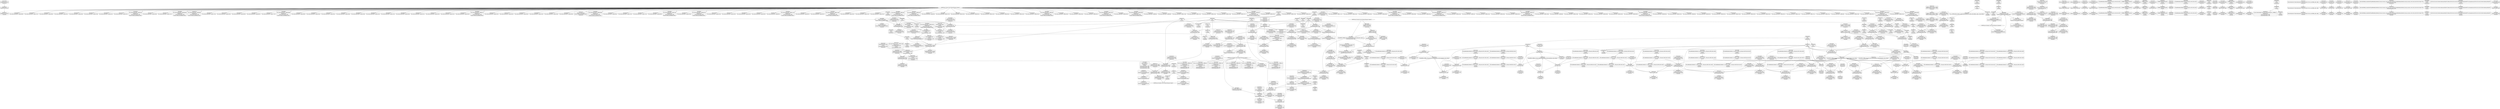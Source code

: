 digraph {
	CE0x491b8e0 [shape=record,shape=Mrecord,label="{CE0x491b8e0|superblock_has_perm:_bb}"]
	CE0x496f4c0 [shape=record,shape=Mrecord,label="{CE0x496f4c0|232:_%struct.super_block*,_:_CRE_280,288_|*MultipleSource*|security/selinux/hooks.c,2629|Function::selinux_sb_statfs&Arg::dentry::}"]
	CE0x4980010 [shape=record,shape=Mrecord,label="{CE0x4980010|avc_has_perm:_requested|Function::avc_has_perm&Arg::requested::|*SummSink*}"]
	CE0x49c1d50 [shape=record,shape=Mrecord,label="{CE0x49c1d50|_ret_i32_%retval.0,_!dbg_!27728|security/selinux/avc.c,775|*SummSource*}"]
	CE0x4932c20 [shape=record,shape=Mrecord,label="{CE0x4932c20|selinux_sb_statfs:_tmp6|security/selinux/hooks.c,2625|*SummSink*}"]
	CE0x4914190 [shape=record,shape=Mrecord,label="{CE0x4914190|selinux_sb_statfs:_land.lhs.true2|*SummSink*}"]
	CE0x4930b10 [shape=record,shape=Mrecord,label="{CE0x4930b10|selinux_sb_statfs:_tmp18|security/selinux/hooks.c,2625|*SummSink*}"]
	CE0x4929fd0 [shape=record,shape=Mrecord,label="{CE0x4929fd0|selinux_sb_statfs:_tmp15|security/selinux/hooks.c,2625|*SummSource*}"]
	CE0x4946950 [shape=record,shape=Mrecord,label="{CE0x4946950|get_current:_tmp|*SummSink*}"]
	CE0x49802f0 [shape=record,shape=Mrecord,label="{CE0x49802f0|avc_has_perm:_ssid|Function::avc_has_perm&Arg::ssid::}"]
	CE0x496d4a0 [shape=record,shape=Mrecord,label="{CE0x496d4a0|232:_%struct.super_block*,_:_CRE_209,210_}"]
	CE0x491f0c0 [shape=record,shape=Mrecord,label="{CE0x491f0c0|selinux_sb_statfs:_call|security/selinux/hooks.c,2625|*SummSource*}"]
	CE0x4925ef0 [shape=record,shape=Mrecord,label="{CE0x4925ef0|GLOBAL:___llvm_gcov_ctr202|Global_var:__llvm_gcov_ctr202}"]
	CE0x4924160 [shape=record,shape=Mrecord,label="{CE0x4924160|selinux_sb_statfs:_land.lhs.true}"]
	CE0x4968750 [shape=record,shape=Mrecord,label="{CE0x4968750|232:_%struct.super_block*,_:_CRE_147,148_}"]
	CE0x49b5ce0 [shape=record,shape=Mrecord,label="{CE0x49b5ce0|i64*_getelementptr_inbounds_(_2_x_i64_,_2_x_i64_*___llvm_gcov_ctr98,_i64_0,_i64_1)|*Constant*}"]
	CE0x499ebe0 [shape=record,shape=Mrecord,label="{CE0x499ebe0|selinux_sb_statfs:_tmp23|security/selinux/hooks.c,2629|*SummSource*}"]
	CE0x491a8f0 [shape=record,shape=Mrecord,label="{CE0x491a8f0|i64*_getelementptr_inbounds_(_2_x_i64_,_2_x_i64_*___llvm_gcov_ctr151,_i64_0,_i64_1)|*Constant*}"]
	CE0x4960390 [shape=record,shape=Mrecord,label="{CE0x4960390|i32_78|*Constant*|*SummSource*}"]
	CE0x497fe80 [shape=record,shape=Mrecord,label="{CE0x497fe80|avc_has_perm:_entry|*SummSink*}"]
	CE0x494b1e0 [shape=record,shape=Mrecord,label="{CE0x494b1e0|superblock_has_perm:_tmp1}"]
	CE0x496ab60 [shape=record,shape=Mrecord,label="{CE0x496ab60|232:_%struct.super_block*,_:_CRE_176,177_}"]
	CE0x49815e0 [shape=record,shape=Mrecord,label="{CE0x49815e0|avc_has_perm:_tclass|Function::avc_has_perm&Arg::tclass::|*SummSource*}"]
	CE0x49669f0 [shape=record,shape=Mrecord,label="{CE0x49669f0|232:_%struct.super_block*,_:_CRE_48,52_|*MultipleSource*|security/selinux/hooks.c,2629|Function::selinux_sb_statfs&Arg::dentry::}"]
	CE0x496bf60 [shape=record,shape=Mrecord,label="{CE0x496bf60|232:_%struct.super_block*,_:_CRE_192,193_}"]
	CE0x49c02e0 [shape=record,shape=Mrecord,label="{CE0x49c02e0|superblock_has_perm:_tmp4|*LoadInst*|security/selinux/hooks.c,1865}"]
	CE0x495ef20 [shape=record,shape=Mrecord,label="{CE0x495ef20|selinux_sb_statfs:_call3|security/selinux/hooks.c,2625}"]
	CE0x499eb70 [shape=record,shape=Mrecord,label="{CE0x499eb70|selinux_sb_statfs:_tmp23|security/selinux/hooks.c,2629|*SummSink*}"]
	"CONST[source:0(mediator),value:0(static)][purpose:{operation}]"
	CE0x491bb80 [shape=record,shape=Mrecord,label="{CE0x491bb80|superblock_has_perm:_bb|*SummSource*}"]
	CE0x4915de0 [shape=record,shape=Mrecord,label="{CE0x4915de0|selinux_sb_statfs:_tmp3|*SummSink*}"]
	CE0x4970b00 [shape=record,shape=Mrecord,label="{CE0x4970b00|232:_%struct.super_block*,_:_CRE_317,318_}"]
	CE0x4922100 [shape=record,shape=Mrecord,label="{CE0x4922100|selinux_sb_statfs:_do.body|*SummSink*}"]
	CE0x4970740 [shape=record,shape=Mrecord,label="{CE0x4970740|232:_%struct.super_block*,_:_CRE_314,315_}"]
	CE0x4929080 [shape=record,shape=Mrecord,label="{CE0x4929080|i8*_getelementptr_inbounds_(_25_x_i8_,_25_x_i8_*_.str3,_i32_0,_i32_0)|*Constant*}"]
	CE0x49c18c0 [shape=record,shape=Mrecord,label="{CE0x49c18c0|avc_has_perm:_auditdata|Function::avc_has_perm&Arg::auditdata::}"]
	CE0x49658c0 [shape=record,shape=Mrecord,label="{CE0x49658c0|i32_9|*Constant*|*SummSink*}"]
	CE0x5f84340 [shape=record,shape=Mrecord,label="{CE0x5f84340|selinux_sb_statfs:_land.lhs.true2}"]
	CE0x49a4290 [shape=record,shape=Mrecord,label="{CE0x49a4290|superblock_has_perm:_call|security/selinux/hooks.c,1863|*SummSource*}"]
	CE0x49b0130 [shape=record,shape=Mrecord,label="{CE0x49b0130|i32_1|*Constant*}"]
	CE0x493f310 [shape=record,shape=Mrecord,label="{CE0x493f310|cred_sid:_tmp6|security/selinux/hooks.c,197|*SummSource*}"]
	CE0x496a520 [shape=record,shape=Mrecord,label="{CE0x496a520|232:_%struct.super_block*,_:_CRE_171,172_}"]
	CE0x49263b0 [shape=record,shape=Mrecord,label="{CE0x49263b0|selinux_sb_statfs:_tmp5|security/selinux/hooks.c,2625}"]
	CE0x4965290 [shape=record,shape=Mrecord,label="{CE0x4965290|232:_%struct.super_block*,_:_CRE_152,153_}"]
	CE0x4944a40 [shape=record,shape=Mrecord,label="{CE0x4944a40|i64_2|*Constant*|*SummSource*}"]
	CE0x492c300 [shape=record,shape=Mrecord,label="{CE0x492c300|selinux_sb_statfs:_tmp15|security/selinux/hooks.c,2625|*SummSink*}"]
	CE0x499ef30 [shape=record,shape=Mrecord,label="{CE0x499ef30|superblock_has_perm:_ad|Function::superblock_has_perm&Arg::ad::|*SummSource*}"]
	CE0x4926060 [shape=record,shape=Mrecord,label="{CE0x4926060|selinux_sb_statfs:_tmp5|security/selinux/hooks.c,2625|*SummSink*}"]
	CE0x494ac20 [shape=record,shape=Mrecord,label="{CE0x494ac20|GLOBAL:_lockdep_rcu_suspicious|*Constant*|*SummSource*}"]
	CE0x499d0f0 [shape=record,shape=Mrecord,label="{CE0x499d0f0|selinux_sb_statfs:_u|security/selinux/hooks.c,2629}"]
	CE0x491fe80 [shape=record,shape=Mrecord,label="{CE0x491fe80|i64_1|*Constant*|*SummSource*}"]
	CE0x49b0f00 [shape=record,shape=Mrecord,label="{CE0x49b0f00|8:_i32,_:_CRE_8,12_|*MultipleSource*|*LoadInst*|security/selinux/hooks.c,1865|security/selinux/hooks.c,1865|security/selinux/hooks.c,1866}"]
	CE0x65a4370 [shape=record,shape=Mrecord,label="{CE0x65a4370|i64_3|*Constant*|*SummSource*}"]
	CE0x49776c0 [shape=record,shape=Mrecord,label="{CE0x49776c0|selinux_sb_statfs:_s_root|security/selinux/hooks.c,2629}"]
	CE0x49238e0 [shape=record,shape=Mrecord,label="{CE0x49238e0|i64_2|*Constant*}"]
	CE0x4913740 [shape=record,shape=Mrecord,label="{CE0x4913740|selinux_sb_statfs:_entry|*SummSource*}"]
	CE0x49a06c0 [shape=record,shape=Mrecord,label="{CE0x49a06c0|cred_sid:_cred|Function::cred_sid&Arg::cred::|*SummSink*}"]
	CE0x49ba070 [shape=record,shape=Mrecord,label="{CE0x49ba070|cred_sid:_tmp5|security/selinux/hooks.c,196|*SummSink*}"]
	CE0x4913f40 [shape=record,shape=Mrecord,label="{CE0x4913f40|selinux_sb_statfs:_entry|*SummSink*}"]
	CE0x492c730 [shape=record,shape=Mrecord,label="{CE0x492c730|selinux_sb_statfs:_tmp16|security/selinux/hooks.c,2625|*SummSource*}"]
	CE0x49a2980 [shape=record,shape=Mrecord,label="{CE0x49a2980|i32_16|*Constant*}"]
	CE0x4925200 [shape=record,shape=Mrecord,label="{CE0x4925200|i64*_getelementptr_inbounds_(_11_x_i64_,_11_x_i64_*___llvm_gcov_ctr202,_i64_0,_i64_6)|*Constant*|*SummSource*}"]
	CE0x492fec0 [shape=record,shape=Mrecord,label="{CE0x492fec0|i64*_getelementptr_inbounds_(_11_x_i64_,_11_x_i64_*___llvm_gcov_ctr202,_i64_0,_i64_9)|*Constant*|*SummSink*}"]
	CE0x496b7e0 [shape=record,shape=Mrecord,label="{CE0x496b7e0|232:_%struct.super_block*,_:_CRE_186,187_}"]
	CE0x496b560 [shape=record,shape=Mrecord,label="{CE0x496b560|232:_%struct.super_block*,_:_CRE_184,185_}"]
	CE0x4948e90 [shape=record,shape=Mrecord,label="{CE0x4948e90|cred_sid:_tmp3}"]
	CE0x4966060 [shape=record,shape=Mrecord,label="{CE0x4966060|232:_%struct.super_block*,_:_CRE_0,4_|*MultipleSource*|security/selinux/hooks.c,2629|Function::selinux_sb_statfs&Arg::dentry::}"]
	CE0x4944320 [shape=record,shape=Mrecord,label="{CE0x4944320|GLOBAL:_cred_sid|*Constant*|*SummSource*}"]
	CE0x4933110 [shape=record,shape=Mrecord,label="{CE0x4933110|i64*_getelementptr_inbounds_(_11_x_i64_,_11_x_i64_*___llvm_gcov_ctr202,_i64_0,_i64_0)|*Constant*}"]
	CE0x4980450 [shape=record,shape=Mrecord,label="{CE0x4980450|avc_has_perm:_ssid|Function::avc_has_perm&Arg::ssid::|*SummSink*}"]
	CE0x496a160 [shape=record,shape=Mrecord,label="{CE0x496a160|232:_%struct.super_block*,_:_CRE_168,169_}"]
	CE0x49b9040 [shape=record,shape=Mrecord,label="{CE0x49b9040|i32_22|*Constant*|*SummSource*}"]
	CE0x496e260 [shape=record,shape=Mrecord,label="{CE0x496e260|232:_%struct.super_block*,_:_CRE_220,221_}"]
	CE0x4915fc0 [shape=record,shape=Mrecord,label="{CE0x4915fc0|_call_void_mcount()_#3}"]
	CE0x4960dd0 [shape=record,shape=Mrecord,label="{CE0x4960dd0|selinux_sb_statfs:_tmp21|security/selinux/hooks.c,2625|*SummSink*}"]
	CE0x49b79d0 [shape=record,shape=Mrecord,label="{CE0x49b79d0|GLOBAL:_superblock_has_perm|*Constant*|*SummSink*}"]
	CE0x49c5e00 [shape=record,shape=Mrecord,label="{CE0x49c5e00|cred_sid:_bb|*SummSink*}"]
	CE0x4968050 [shape=record,shape=Mrecord,label="{CE0x4968050|232:_%struct.super_block*,_:_CRE_104,112_|*MultipleSource*|security/selinux/hooks.c,2629|Function::selinux_sb_statfs&Arg::dentry::}"]
	CE0x49197a0 [shape=record,shape=Mrecord,label="{CE0x49197a0|i64*_getelementptr_inbounds_(_11_x_i64_,_11_x_i64_*___llvm_gcov_ctr202,_i64_0,_i64_6)|*Constant*|*SummSink*}"]
	CE0x49c04d0 [shape=record,shape=Mrecord,label="{CE0x49c04d0|superblock_has_perm:_tmp4|*LoadInst*|security/selinux/hooks.c,1865|*SummSource*}"]
	CE0x49b7fc0 [shape=record,shape=Mrecord,label="{CE0x49b7fc0|i32_8|*Constant*}"]
	CE0x4967dd0 [shape=record,shape=Mrecord,label="{CE0x4967dd0|232:_%struct.super_block*,_:_CRE_144,145_}"]
	CE0x4965d90 [shape=record,shape=Mrecord,label="{CE0x4965d90|selinux_sb_statfs:_d_sb|security/selinux/hooks.c,2629|*SummSource*}"]
	CE0x492d8e0 [shape=record,shape=Mrecord,label="{CE0x492d8e0|i8*_getelementptr_inbounds_(_45_x_i8_,_45_x_i8_*_.str12,_i32_0,_i32_0)|*Constant*|*SummSink*}"]
	CE0x4941560 [shape=record,shape=Mrecord,label="{CE0x4941560|_call_void_mcount()_#3}"]
	CE0x49a41f0 [shape=record,shape=Mrecord,label="{CE0x49a41f0|superblock_has_perm:_call|security/selinux/hooks.c,1863}"]
	CE0x496fc10 [shape=record,shape=Mrecord,label="{CE0x496fc10|selinux_sb_statfs:_s_root|security/selinux/hooks.c,2629|*SummSink*}"]
	CE0x49c20e0 [shape=record,shape=Mrecord,label="{CE0x49c20e0|i64*_getelementptr_inbounds_(_2_x_i64_,_2_x_i64_*___llvm_gcov_ctr131,_i64_0,_i64_0)|*Constant*|*SummSink*}"]
	CE0x4967780 [shape=record,shape=Mrecord,label="{CE0x4967780|232:_%struct.super_block*,_:_CRE_91,92_}"]
	CE0x4916ca0 [shape=record,shape=Mrecord,label="{CE0x4916ca0|selinux_sb_statfs:_tmp2|*SummSource*}"]
	CE0x49704c0 [shape=record,shape=Mrecord,label="{CE0x49704c0|232:_%struct.super_block*,_:_CRE_312,313_}"]
	CE0x491c380 [shape=record,shape=Mrecord,label="{CE0x491c380|i1_true|*Constant*|*SummSink*}"]
	CE0x49ba180 [shape=record,shape=Mrecord,label="{CE0x49ba180|cred_sid:_sid|security/selinux/hooks.c,197|*SummSource*}"]
	CE0x49ba6b0 [shape=record,shape=Mrecord,label="{CE0x49ba6b0|0:_i32,_4:_i32,_8:_i32,_12:_i32,_:_CMRE_0,4_|*MultipleSource*|security/selinux/hooks.c,196|*LoadInst*|security/selinux/hooks.c,196|security/selinux/hooks.c,197}"]
	CE0x492a390 [shape=record,shape=Mrecord,label="{CE0x492a390|i8_1|*Constant*|*SummSource*}"]
	CE0x494a9d0 [shape=record,shape=Mrecord,label="{CE0x494a9d0|GLOBAL:_lockdep_rcu_suspicious|*Constant*}"]
	CE0x4933390 [shape=record,shape=Mrecord,label="{CE0x4933390|selinux_sb_statfs:_ad|security/selinux/hooks.c, 2626|*SummSource*}"]
	CE0x49a2750 [shape=record,shape=Mrecord,label="{CE0x49a2750|i32_0|*Constant*}"]
	CE0x496cbe0 [shape=record,shape=Mrecord,label="{CE0x496cbe0|232:_%struct.super_block*,_:_CRE_202,203_}"]
	CE0x49b69a0 [shape=record,shape=Mrecord,label="{CE0x49b69a0|selinux_sb_statfs:_d_sb7|security/selinux/hooks.c,2630}"]
	CE0x49200a0 [shape=record,shape=Mrecord,label="{CE0x49200a0|i64_1|*Constant*|*SummSink*}"]
	CE0x49ae430 [shape=record,shape=Mrecord,label="{CE0x49ae430|_ret_i32_%call2,_!dbg_!27722|security/selinux/hooks.c,1866|*SummSink*}"]
	CE0x4916d10 [shape=record,shape=Mrecord,label="{CE0x4916d10|selinux_sb_statfs:_tmp2|*SummSink*}"]
	CE0x49c1b90 [shape=record,shape=Mrecord,label="{CE0x49c1b90|avc_has_perm:_auditdata|Function::avc_has_perm&Arg::auditdata::|*SummSink*}"]
	CE0x496e620 [shape=record,shape=Mrecord,label="{CE0x496e620|232:_%struct.super_block*,_:_CRE_223,224_}"]
	CE0x4944510 [shape=record,shape=Mrecord,label="{CE0x4944510|i32_16|*Constant*|*SummSink*}"]
	CE0x491a0d0 [shape=record,shape=Mrecord,label="{CE0x491a0d0|selinux_sb_statfs:_tmp1|*SummSink*}"]
	CE0x4965ff0 [shape=record,shape=Mrecord,label="{CE0x4965ff0|232:_%struct.super_block*,_:_CRE_16,24_|*MultipleSource*|security/selinux/hooks.c,2629|Function::selinux_sb_statfs&Arg::dentry::}"]
	CE0x4919e70 [shape=record,shape=Mrecord,label="{CE0x4919e70|selinux_sb_statfs:_tmp13|security/selinux/hooks.c,2625|*SummSink*}"]
	CE0x49655f0 [shape=record,shape=Mrecord,label="{CE0x49655f0|selinux_sb_statfs:_dentry|Function::selinux_sb_statfs&Arg::dentry::|*SummSink*}"]
	CE0x49b6eb0 [shape=record,shape=Mrecord,label="{CE0x49b6eb0|selinux_sb_statfs:_tmp24|*LoadInst*|security/selinux/hooks.c,2630|*SummSource*}"]
	CE0x493ed50 [shape=record,shape=Mrecord,label="{CE0x493ed50|0:_i32,_4:_i32,_8:_i32,_12:_i32,_:_CMRE_12,16_|*MultipleSource*|security/selinux/hooks.c,196|*LoadInst*|security/selinux/hooks.c,196|security/selinux/hooks.c,197}"]
	CE0x492b7d0 [shape=record,shape=Mrecord,label="{CE0x492b7d0|selinux_sb_statfs:_tmp20|security/selinux/hooks.c,2625|*SummSource*}"]
	CE0x496af20 [shape=record,shape=Mrecord,label="{CE0x496af20|232:_%struct.super_block*,_:_CRE_179,180_}"]
	CE0x49b9930 [shape=record,shape=Mrecord,label="{CE0x49b9930|cred_sid:_tmp4|*LoadInst*|security/selinux/hooks.c,196|*SummSink*}"]
	CE0x49ba1f0 [shape=record,shape=Mrecord,label="{CE0x49ba1f0|cred_sid:_sid|security/selinux/hooks.c,197}"]
	CE0x49442b0 [shape=record,shape=Mrecord,label="{CE0x49442b0|cred_sid:_entry}"]
	CE0x4977250 [shape=record,shape=Mrecord,label="{CE0x4977250|i32_12|*Constant*}"]
	CE0x49816b0 [shape=record,shape=Mrecord,label="{CE0x49816b0|avc_has_perm:_tclass|Function::avc_has_perm&Arg::tclass::|*SummSink*}"]
	CE0x495e680 [shape=record,shape=Mrecord,label="{CE0x495e680|_ret_i32_%tmp6,_!dbg_!27716|security/selinux/hooks.c,197|*SummSink*}"]
	CE0x4965660 [shape=record,shape=Mrecord,label="{CE0x4965660|232:_%struct.super_block*,_:_CRE_88,89_}"]
	CE0x495ffd0 [shape=record,shape=Mrecord,label="{CE0x495ffd0|_ret_%struct.task_struct*_%tmp4,_!dbg_!27714|./arch/x86/include/asm/current.h,14|*SummSink*}"]
	CE0x496b920 [shape=record,shape=Mrecord,label="{CE0x496b920|232:_%struct.super_block*,_:_CRE_187,188_}"]
	CE0x4947e90 [shape=record,shape=Mrecord,label="{CE0x4947e90|avc_has_perm:_entry|*SummSource*}"]
	CE0x492b110 [shape=record,shape=Mrecord,label="{CE0x492b110|selinux_sb_statfs:_tmp19|security/selinux/hooks.c,2625|*SummSource*}"]
	CE0x496bce0 [shape=record,shape=Mrecord,label="{CE0x496bce0|232:_%struct.super_block*,_:_CRE_190,191_}"]
	CE0x492a0d0 [shape=record,shape=Mrecord,label="{CE0x492a0d0|selinux_sb_statfs:_tmp16|security/selinux/hooks.c,2625|*SummSink*}"]
	CE0x49b89d0 [shape=record,shape=Mrecord,label="{CE0x49b89d0|i32_8|*Constant*|*SummSource*}"]
	CE0x49b8440 [shape=record,shape=Mrecord,label="{CE0x49b8440|superblock_has_perm:_perms|Function::superblock_has_perm&Arg::perms::}"]
	CE0x496cfa0 [shape=record,shape=Mrecord,label="{CE0x496cfa0|232:_%struct.super_block*,_:_CRE_205,206_}"]
	CE0x4928450 [shape=record,shape=Mrecord,label="{CE0x4928450|i64_4|*Constant*|*SummSink*}"]
	CE0x493ef50 [shape=record,shape=Mrecord,label="{CE0x493ef50|0:_i32,_4:_i32,_8:_i32,_12:_i32,_:_CMRE_16,20_|*MultipleSource*|security/selinux/hooks.c,196|*LoadInst*|security/selinux/hooks.c,196|security/selinux/hooks.c,197}"]
	CE0x49284f0 [shape=record,shape=Mrecord,label="{CE0x49284f0|i64*_getelementptr_inbounds_(_11_x_i64_,_11_x_i64_*___llvm_gcov_ctr202,_i64_0,_i64_6)|*Constant*}"]
	CE0x496c320 [shape=record,shape=Mrecord,label="{CE0x496c320|232:_%struct.super_block*,_:_CRE_195,196_}"]
	CE0x49b4e20 [shape=record,shape=Mrecord,label="{CE0x49b4e20|GLOBAL:_current_task|Global_var:current_task|*SummSink*}"]
	CE0x49a2d70 [shape=record,shape=Mrecord,label="{CE0x49a2d70|superblock_has_perm:_s_security|security/selinux/hooks.c,1865|*SummSource*}"]
	CE0x49a05b0 [shape=record,shape=Mrecord,label="{CE0x49a05b0|cred_sid:_cred|Function::cred_sid&Arg::cred::}"]
	CE0x49489c0 [shape=record,shape=Mrecord,label="{CE0x49489c0|cred_sid:_tmp2|*SummSink*}"]
	CE0x4914540 [shape=record,shape=Mrecord,label="{CE0x4914540|selinux_sb_statfs:_if.then}"]
	CE0x495f580 [shape=record,shape=Mrecord,label="{CE0x495f580|GLOBAL:_get_current|*Constant*|*SummSource*}"]
	CE0x49811d0 [shape=record,shape=Mrecord,label="{CE0x49811d0|i16_5|*Constant*}"]
	CE0x49ba280 [shape=record,shape=Mrecord,label="{CE0x49ba280|cred_sid:_sid|security/selinux/hooks.c,197|*SummSink*}"]
	CE0x49b9610 [shape=record,shape=Mrecord,label="{CE0x49b9610|COLLAPSED:_CMRE:_elem_0::|security/selinux/hooks.c,196}"]
	CE0x49c1650 [shape=record,shape=Mrecord,label="{CE0x49c1650|superblock_has_perm:_tmp6|security/selinux/hooks.c,1866}"]
	CE0x496fa90 [shape=record,shape=Mrecord,label="{CE0x496fa90|232:_%struct.super_block*,_:_CRE_305,306_}"]
	CE0x49b7d90 [shape=record,shape=Mrecord,label="{CE0x49b7d90|superblock_has_perm:_entry|*SummSink*}"]
	CE0x4932830 [shape=record,shape=Mrecord,label="{CE0x4932830|selinux_sb_statfs:_bb|*SummSource*}"]
	CE0x49660f0 [shape=record,shape=Mrecord,label="{CE0x49660f0|232:_%struct.super_block*,_:_CRE_8,12_|*MultipleSource*|security/selinux/hooks.c,2629|Function::selinux_sb_statfs&Arg::dentry::}"]
	CE0x4970100 [shape=record,shape=Mrecord,label="{CE0x4970100|232:_%struct.super_block*,_:_CRE_309,310_}"]
	CE0x494acf0 [shape=record,shape=Mrecord,label="{CE0x494acf0|GLOBAL:_lockdep_rcu_suspicious|*Constant*|*SummSink*}"]
	CE0x4977470 [shape=record,shape=Mrecord,label="{CE0x4977470|i32_12|*Constant*|*SummSink*}"]
	CE0x4964390 [shape=record,shape=Mrecord,label="{CE0x4964390|i8_10|*Constant*}"]
	CE0x4981300 [shape=record,shape=Mrecord,label="{CE0x4981300|i16_5|*Constant*|*SummSource*}"]
	CE0x4933320 [shape=record,shape=Mrecord,label="{CE0x4933320|selinux_sb_statfs:_ad|security/selinux/hooks.c, 2626}"]
	CE0x49a43a0 [shape=record,shape=Mrecord,label="{CE0x49a43a0|superblock_has_perm:_call|security/selinux/hooks.c,1863|*SummSink*}"]
	CE0x496dc20 [shape=record,shape=Mrecord,label="{CE0x496dc20|232:_%struct.super_block*,_:_CRE_215,216_}"]
	CE0x4967b50 [shape=record,shape=Mrecord,label="{CE0x4967b50|232:_%struct.super_block*,_:_CRE_94,95_}"]
	CE0x4981b20 [shape=record,shape=Mrecord,label="{CE0x4981b20|avc_has_perm:_requested|Function::avc_has_perm&Arg::requested::|*SummSource*}"]
	CE0x4913130 [shape=record,shape=Mrecord,label="{CE0x4913130|selinux_sb_statfs:_tobool1|security/selinux/hooks.c,2625|*SummSink*}"]
	CE0x49b5f30 [shape=record,shape=Mrecord,label="{CE0x49b5f30|selinux_sb_statfs:_u|security/selinux/hooks.c,2629|*SummSink*}"]
	CE0x4969ee0 [shape=record,shape=Mrecord,label="{CE0x4969ee0|232:_%struct.super_block*,_:_CRE_166,167_}"]
	CE0x496b060 [shape=record,shape=Mrecord,label="{CE0x496b060|232:_%struct.super_block*,_:_CRE_180,181_}"]
	CE0x4919bf0 [shape=record,shape=Mrecord,label="{CE0x4919bf0|selinux_sb_statfs:_tmp13|security/selinux/hooks.c,2625}"]
	CE0x49a2080 [shape=record,shape=Mrecord,label="{CE0x49a2080|%struct.task_struct*_(%struct.task_struct**)*_asm_movq_%gs:$_1:P_,$0_,_r,im,_dirflag_,_fpsr_,_flags_|*SummSink*}"]
	CE0x49b81a0 [shape=record,shape=Mrecord,label="{CE0x49b81a0|superblock_has_perm:_cred|Function::superblock_has_perm&Arg::cred::|*SummSource*}"]
	CE0x49a3e50 [shape=record,shape=Mrecord,label="{CE0x49a3e50|_call_void_mcount()_#3|*SummSource*}"]
	CE0x496a020 [shape=record,shape=Mrecord,label="{CE0x496a020|232:_%struct.super_block*,_:_CRE_167,168_}"]
	CE0x49c22e0 [shape=record,shape=Mrecord,label="{CE0x49c22e0|cred_sid:_bb|*SummSource*}"]
	CE0x49b6e40 [shape=record,shape=Mrecord,label="{CE0x49b6e40|GLOBAL:_superblock_has_perm|*Constant*}"]
	CE0x4945a10 [shape=record,shape=Mrecord,label="{CE0x4945a10|i64_2|*Constant*|*SummSink*}"]
	CE0x4964f60 [shape=record,shape=Mrecord,label="{CE0x4964f60|i32_9|*Constant*}"]
	CE0x4944430 [shape=record,shape=Mrecord,label="{CE0x4944430|GLOBAL:_cred_sid|*Constant*|*SummSink*}"]
	CE0x4932900 [shape=record,shape=Mrecord,label="{CE0x4932900|selinux_sb_statfs:_bb|*SummSink*}"]
	CE0x492b300 [shape=record,shape=Mrecord,label="{CE0x492b300|get_current:_entry}"]
	CE0x49421f0 [shape=record,shape=Mrecord,label="{CE0x49421f0|superblock_has_perm:_tmp|*SummSink*}"]
	CE0x4969c60 [shape=record,shape=Mrecord,label="{CE0x4969c60|232:_%struct.super_block*,_:_CRE_164,165_}"]
	CE0x496e4e0 [shape=record,shape=Mrecord,label="{CE0x496e4e0|232:_%struct.super_block*,_:_CRE_222,223_}"]
	CE0x4926200 [shape=record,shape=Mrecord,label="{CE0x4926200|GLOBAL:___llvm_gcov_ctr202|Global_var:__llvm_gcov_ctr202|*SummSource*}"]
	CE0x4946e70 [shape=record,shape=Mrecord,label="{CE0x4946e70|get_current:_tmp3|*SummSink*}"]
	CE0x496a2a0 [shape=record,shape=Mrecord,label="{CE0x496a2a0|232:_%struct.super_block*,_:_CRE_169,170_}"]
	CE0x4918240 [shape=record,shape=Mrecord,label="{CE0x4918240|selinux_sb_statfs:_tmp|*SummSource*}"]
	CE0x4970380 [shape=record,shape=Mrecord,label="{CE0x4970380|232:_%struct.super_block*,_:_CRE_311,312_}"]
	CE0x4960320 [shape=record,shape=Mrecord,label="{CE0x4960320|i32_78|*Constant*|*SummSink*}"]
	CE0x496a3e0 [shape=record,shape=Mrecord,label="{CE0x496a3e0|232:_%struct.super_block*,_:_CRE_170,171_}"]
	CE0x496d5e0 [shape=record,shape=Mrecord,label="{CE0x496d5e0|232:_%struct.super_block*,_:_CRE_210,211_}"]
	CE0x49b8e60 [shape=record,shape=Mrecord,label="{CE0x49b8e60|i32_22|*Constant*}"]
	CE0x49132a0 [shape=record,shape=Mrecord,label="{CE0x49132a0|selinux_sb_statfs:_tmp9|security/selinux/hooks.c,2625|*SummSink*}"]
	CE0x491c240 [shape=record,shape=Mrecord,label="{CE0x491c240|i1_true|*Constant*|*SummSource*}"]
	CE0x4967c90 [shape=record,shape=Mrecord,label="{CE0x4967c90|232:_%struct.super_block*,_:_CRE_95,96_}"]
	CE0x4945790 [shape=record,shape=Mrecord,label="{CE0x4945790|GLOBAL:_current_task|Global_var:current_task}"]
	CE0x49b5950 [shape=record,shape=Mrecord,label="{CE0x49b5950|superblock_has_perm:_tmp3|*SummSink*}"]
	CE0x4945cc0 [shape=record,shape=Mrecord,label="{CE0x4945cc0|i64*_getelementptr_inbounds_(_11_x_i64_,_11_x_i64_*___llvm_gcov_ctr202,_i64_0,_i64_1)|*Constant*}"]
	CE0x491bc70 [shape=record,shape=Mrecord,label="{CE0x491bc70|i64*_getelementptr_inbounds_(_11_x_i64_,_11_x_i64_*___llvm_gcov_ctr202,_i64_0,_i64_8)|*Constant*}"]
	CE0x496d220 [shape=record,shape=Mrecord,label="{CE0x496d220|232:_%struct.super_block*,_:_CRE_207,208_}"]
	CE0x49449d0 [shape=record,shape=Mrecord,label="{CE0x49449d0|i64_3|*Constant*}"]
	CE0x4944ee0 [shape=record,shape=Mrecord,label="{CE0x4944ee0|i64_1|*Constant*}"]
	CE0x49c1a10 [shape=record,shape=Mrecord,label="{CE0x49c1a10|avc_has_perm:_auditdata|Function::avc_has_perm&Arg::auditdata::|*SummSource*}"]
	CE0x4948950 [shape=record,shape=Mrecord,label="{CE0x4948950|cred_sid:_tmp2|*SummSource*}"]
	CE0x493f040 [shape=record,shape=Mrecord,label="{CE0x493f040|0:_i32,_4:_i32,_8:_i32,_12:_i32,_:_CMRE_20,24_|*MultipleSource*|security/selinux/hooks.c,196|*LoadInst*|security/selinux/hooks.c,196|security/selinux/hooks.c,197}"]
	CE0x4981570 [shape=record,shape=Mrecord,label="{CE0x4981570|avc_has_perm:_tclass|Function::avc_has_perm&Arg::tclass::}"]
	CE0x4931240 [shape=record,shape=Mrecord,label="{CE0x4931240|superblock_has_perm:_tmp}"]
	CE0x4925800 [shape=record,shape=Mrecord,label="{CE0x4925800|selinux_sb_statfs:_tmp8|security/selinux/hooks.c,2625}"]
	CE0x4911c10 [shape=record,shape=Mrecord,label="{CE0x4911c10|selinux_sb_statfs:_tmp1|*SummSource*}"]
	CE0x492bbf0 [shape=record,shape=Mrecord,label="{CE0x492bbf0|232:_%struct.super_block*,_:_CRE_156,157_}"]
	CE0x496eb70 [shape=record,shape=Mrecord,label="{CE0x496eb70|232:_%struct.super_block*,_:_CRE_240,248_|*MultipleSource*|security/selinux/hooks.c,2629|Function::selinux_sb_statfs&Arg::dentry::}"]
	CE0x49323d0 [shape=record,shape=Mrecord,label="{CE0x49323d0|get_current:_tmp3}"]
	CE0x49656d0 [shape=record,shape=Mrecord,label="{CE0x49656d0|i32_9|*Constant*|*SummSource*}"]
	CE0x49305f0 [shape=record,shape=Mrecord,label="{CE0x49305f0|selinux_sb_statfs:_tmp17|security/selinux/hooks.c,2625|*SummSink*}"]
	CE0x49a3f60 [shape=record,shape=Mrecord,label="{CE0x49a3f60|_call_void_mcount()_#3|*SummSink*}"]
	CE0x49a2c70 [shape=record,shape=Mrecord,label="{CE0x49a2c70|superblock_has_perm:_s_security|security/selinux/hooks.c,1865}"]
	CE0x4920d50 [shape=record,shape=Mrecord,label="{CE0x4920d50|get_current:_tmp4|./arch/x86/include/asm/current.h,14}"]
	CE0x49227d0 [shape=record,shape=Mrecord,label="{CE0x49227d0|selinux_sb_statfs:_tmp6|security/selinux/hooks.c,2625}"]
	CE0x496b1a0 [shape=record,shape=Mrecord,label="{CE0x496b1a0|232:_%struct.super_block*,_:_CRE_181,182_}"]
	CE0x495f690 [shape=record,shape=Mrecord,label="{CE0x495f690|GLOBAL:_get_current|*Constant*|*SummSink*}"]
	CE0x496ed00 [shape=record,shape=Mrecord,label="{CE0x496ed00|232:_%struct.super_block*,_:_CRE_248,256_|*MultipleSource*|security/selinux/hooks.c,2629|Function::selinux_sb_statfs&Arg::dentry::}"]
	CE0x49456f0 [shape=record,shape=Mrecord,label="{CE0x49456f0|GLOBAL:_current_task|Global_var:current_task|*SummSource*}"]
	CE0x4910710 [shape=record,shape=Mrecord,label="{CE0x4910710|i64_4|*Constant*}"]
	CE0x4915d00 [shape=record,shape=Mrecord,label="{CE0x4915d00|selinux_sb_statfs:_tmp3|*SummSource*}"]
	CE0x4960a90 [shape=record,shape=Mrecord,label="{CE0x4960a90|selinux_sb_statfs:_tmp21|security/selinux/hooks.c,2625|*SummSource*}"]
	CE0x4961340 [shape=record,shape=Mrecord,label="{CE0x4961340|selinux_sb_statfs:_type|security/selinux/hooks.c,2628}"]
	CE0x49c1720 [shape=record,shape=Mrecord,label="{CE0x49c1720|superblock_has_perm:_tmp6|security/selinux/hooks.c,1866|*SummSource*}"]
	CE0x49256b0 [shape=record,shape=Mrecord,label="{CE0x49256b0|selinux_sb_statfs:_tmp|*SummSink*}"]
	CE0x496d360 [shape=record,shape=Mrecord,label="{CE0x496d360|232:_%struct.super_block*,_:_CRE_208,209_}"]
	CE0x49ae1e0 [shape=record,shape=Mrecord,label="{CE0x49ae1e0|_ret_i32_%call8,_!dbg_!27749|security/selinux/hooks.c,2630}"]
	CE0x496a660 [shape=record,shape=Mrecord,label="{CE0x496a660|232:_%struct.super_block*,_:_CRE_172,173_}"]
	CE0x4932ab0 [shape=record,shape=Mrecord,label="{CE0x4932ab0|selinux_sb_statfs:_tmp6|security/selinux/hooks.c,2625|*SummSource*}"]
	CE0x496c820 [shape=record,shape=Mrecord,label="{CE0x496c820|232:_%struct.super_block*,_:_CRE_199,200_}"]
	CE0x496dd60 [shape=record,shape=Mrecord,label="{CE0x496dd60|232:_%struct.super_block*,_:_CRE_216,217_}"]
	CE0x49b84b0 [shape=record,shape=Mrecord,label="{CE0x49b84b0|superblock_has_perm:_sb|Function::superblock_has_perm&Arg::sb::}"]
	CE0x4922760 [shape=record,shape=Mrecord,label="{CE0x4922760|selinux_sb_statfs:_tobool1|security/selinux/hooks.c,2625}"]
	CE0x4940fb0 [shape=record,shape=Mrecord,label="{CE0x4940fb0|cred_sid:_tmp1|*SummSource*}"]
	CE0x4926630 [shape=record,shape=Mrecord,label="{CE0x4926630|selinux_sb_statfs:_entry}"]
	CE0x496ce60 [shape=record,shape=Mrecord,label="{CE0x496ce60|232:_%struct.super_block*,_:_CRE_204,205_}"]
	CE0x49312b0 [shape=record,shape=Mrecord,label="{CE0x49312b0|COLLAPSED:_GCMRE___llvm_gcov_ctr151_internal_global_2_x_i64_zeroinitializer:_elem_0:default:}"]
	CE0x496c5a0 [shape=record,shape=Mrecord,label="{CE0x496c5a0|232:_%struct.super_block*,_:_CRE_197,198_}"]
	CE0x49611e0 [shape=record,shape=Mrecord,label="{CE0x49611e0|selinux_sb_statfs:_type|security/selinux/hooks.c,2628|*SummSink*}"]
	CE0x4968560 [shape=record,shape=Mrecord,label="{CE0x4968560|232:_%struct.super_block*,_:_CRE_146,147_}"]
	CE0x49488e0 [shape=record,shape=Mrecord,label="{CE0x49488e0|cred_sid:_tmp2}"]
	CE0x4980600 [shape=record,shape=Mrecord,label="{CE0x4980600|avc_has_perm:_tsid|Function::avc_has_perm&Arg::tsid::}"]
	CE0x495e410 [shape=record,shape=Mrecord,label="{CE0x495e410|_ret_i32_%tmp6,_!dbg_!27716|security/selinux/hooks.c,197}"]
	CE0x49a4dd0 [shape=record,shape=Mrecord,label="{CE0x49a4dd0|superblock_has_perm:_ad|Function::superblock_has_perm&Arg::ad::|*SummSink*}"]
	CE0x4977320 [shape=record,shape=Mrecord,label="{CE0x4977320|i32_12|*Constant*|*SummSource*}"]
	CE0x4948f00 [shape=record,shape=Mrecord,label="{CE0x4948f00|cred_sid:_tmp3|*SummSource*}"]
	CE0x4923470 [shape=record,shape=Mrecord,label="{CE0x4923470|i64*_getelementptr_inbounds_(_11_x_i64_,_11_x_i64_*___llvm_gcov_ctr202,_i64_0,_i64_0)|*Constant*|*SummSink*}"]
	CE0x495fe20 [shape=record,shape=Mrecord,label="{CE0x495fe20|_ret_%struct.task_struct*_%tmp4,_!dbg_!27714|./arch/x86/include/asm/current.h,14|*SummSource*}"]
	CE0x4970240 [shape=record,shape=Mrecord,label="{CE0x4970240|232:_%struct.super_block*,_:_CRE_310,311_}"]
	CE0x4927f20 [shape=record,shape=Mrecord,label="{CE0x4927f20|cred_sid:_tmp|*SummSource*}"]
	CE0x49c64c0 [shape=record,shape=Mrecord,label="{CE0x49c64c0|i64*_getelementptr_inbounds_(_2_x_i64_,_2_x_i64_*___llvm_gcov_ctr131,_i64_0,_i64_0)|*Constant*}"]
	CE0x4946170 [shape=record,shape=Mrecord,label="{CE0x4946170|superblock_has_perm:_tmp2|*SummSource*}"]
	CE0x4914610 [shape=record,shape=Mrecord,label="{CE0x4914610|selinux_sb_statfs:_land.lhs.true|*SummSink*}"]
	CE0x49b9be0 [shape=record,shape=Mrecord,label="{CE0x49b9be0|i32_1|*Constant*}"]
	CE0x4917630 [shape=record,shape=Mrecord,label="{CE0x4917630|selinux_sb_statfs:_tmp10|security/selinux/hooks.c,2625|*SummSink*}"]
	CE0x493ea80 [shape=record,shape=Mrecord,label="{CE0x493ea80|0:_i32,_4:_i32,_8:_i32,_12:_i32,_:_CMRE_8,12_|*MultipleSource*|security/selinux/hooks.c,196|*LoadInst*|security/selinux/hooks.c,196|security/selinux/hooks.c,197}"]
	CE0x4961250 [shape=record,shape=Mrecord,label="{CE0x4961250|0:_i8,_8:_%struct.dentry*,_24:_%struct.selinux_audit_data*,_:_SCMRE_0,1_|*MultipleSource*|security/selinux/hooks.c,2628|security/selinux/hooks.c, 2626}"]
	CE0x49b6830 [shape=record,shape=Mrecord,label="{CE0x49b6830|selinux_sb_statfs:_tmp24|*LoadInst*|security/selinux/hooks.c,2630}"]
	CE0x49665e0 [shape=record,shape=Mrecord,label="{CE0x49665e0|232:_%struct.super_block*,_:_CRE_24,40_|*MultipleSource*|security/selinux/hooks.c,2629|Function::selinux_sb_statfs&Arg::dentry::}"]
	CE0x49809b0 [shape=record,shape=Mrecord,label="{CE0x49809b0|superblock_has_perm:_call2|security/selinux/hooks.c,1866|*SummSink*}"]
	CE0x49b9240 [shape=record,shape=Mrecord,label="{CE0x49b9240|cred_sid:_security|security/selinux/hooks.c,196|*SummSource*}"]
	CE0x494b170 [shape=record,shape=Mrecord,label="{CE0x494b170|i64*_getelementptr_inbounds_(_2_x_i64_,_2_x_i64_*___llvm_gcov_ctr151,_i64_0,_i64_1)|*Constant*|*SummSink*}"]
	CE0x4920900 [shape=record,shape=Mrecord,label="{CE0x4920900|selinux_sb_statfs:_tmp2}"]
	CE0x49a0620 [shape=record,shape=Mrecord,label="{CE0x49a0620|cred_sid:_cred|Function::cred_sid&Arg::cred::|*SummSource*}"]
	CE0x49469c0 [shape=record,shape=Mrecord,label="{CE0x49469c0|i64*_getelementptr_inbounds_(_2_x_i64_,_2_x_i64_*___llvm_gcov_ctr98,_i64_0,_i64_1)|*Constant*|*SummSink*}"]
	CE0x491bce0 [shape=record,shape=Mrecord,label="{CE0x491bce0|selinux_sb_statfs:_tmp14|security/selinux/hooks.c,2625}"]
	CE0x4980730 [shape=record,shape=Mrecord,label="{CE0x4980730|avc_has_perm:_tsid|Function::avc_has_perm&Arg::tsid::|*SummSource*}"]
	CE0x4944e70 [shape=record,shape=Mrecord,label="{CE0x4944e70|i64*_getelementptr_inbounds_(_2_x_i64_,_2_x_i64_*___llvm_gcov_ctr131,_i64_0,_i64_1)|*Constant*|*SummSink*}"]
	CE0x49b9790 [shape=record,shape=Mrecord,label="{CE0x49b9790|cred_sid:_tmp4|*LoadInst*|security/selinux/hooks.c,196}"]
	CE0x492be70 [shape=record,shape=Mrecord,label="{CE0x492be70|232:_%struct.super_block*,_:_CRE_158,159_}"]
	CE0x4949270 [shape=record,shape=Mrecord,label="{CE0x4949270|_call_void_mcount()_#3}"]
	CE0x49818d0 [shape=record,shape=Mrecord,label="{CE0x49818d0|_ret_i32_%retval.0,_!dbg_!27728|security/selinux/avc.c,775}"]
	CE0x4932e60 [shape=record,shape=Mrecord,label="{CE0x4932e60|selinux_sb_statfs:_tmp7|security/selinux/hooks.c,2625}"]
	"CONST[source:1(input),value:2(dynamic)][purpose:{object}]"
	CE0x4980910 [shape=record,shape=Mrecord,label="{CE0x4980910|superblock_has_perm:_call2|security/selinux/hooks.c,1866|*SummSource*}"]
	CE0x496d720 [shape=record,shape=Mrecord,label="{CE0x496d720|232:_%struct.super_block*,_:_CRE_211,212_}"]
	CE0x494a0c0 [shape=record,shape=Mrecord,label="{CE0x494a0c0|selinux_sb_statfs:_tmp4|security/selinux/hooks.c,2625}"]
	CE0x496f8a0 [shape=record,shape=Mrecord,label="{CE0x496f8a0|232:_%struct.super_block*,_:_CRE_296,304_|*MultipleSource*|security/selinux/hooks.c,2629|Function::selinux_sb_statfs&Arg::dentry::}"]
	CE0x4931320 [shape=record,shape=Mrecord,label="{CE0x4931320|superblock_has_perm:_tmp|*SummSource*}"]
	CE0x4944be0 [shape=record,shape=Mrecord,label="{CE0x4944be0|i64*_getelementptr_inbounds_(_11_x_i64_,_11_x_i64_*___llvm_gcov_ctr202,_i64_0,_i64_1)|*Constant*|*SummSource*}"]
	CE0x49671b0 [shape=record,shape=Mrecord,label="{CE0x49671b0|232:_%struct.super_block*,_:_CRE_80,88_|*MultipleSource*|security/selinux/hooks.c,2629|Function::selinux_sb_statfs&Arg::dentry::}"]
	CE0x491a6c0 [shape=record,shape=Mrecord,label="{CE0x491a6c0|superblock_has_perm:_tmp1|*SummSink*}"]
	CE0x4948fd0 [shape=record,shape=Mrecord,label="{CE0x4948fd0|cred_sid:_tmp3|*SummSink*}"]
	CE0x49492e0 [shape=record,shape=Mrecord,label="{CE0x49492e0|_call_void_mcount()_#3|*SummSource*}"]
	CE0x493e9f0 [shape=record,shape=Mrecord,label="{CE0x493e9f0|0:_i32,_4:_i32,_8:_i32,_12:_i32,_:_CMRE_4,8_|*MultipleSource*|security/selinux/hooks.c,196|*LoadInst*|security/selinux/hooks.c,196|security/selinux/hooks.c,197}"]
	CE0x496dea0 [shape=record,shape=Mrecord,label="{CE0x496dea0|232:_%struct.super_block*,_:_CRE_217,218_}"]
	CE0x4920bf0 [shape=record,shape=Mrecord,label="{CE0x4920bf0|get_current:_tmp2|*SummSource*}"]
	CE0x4949fc0 [shape=record,shape=Mrecord,label="{CE0x4949fc0|i64_0|*Constant*}"]
	CE0x4970ec0 [shape=record,shape=Mrecord,label="{CE0x4970ec0|selinux_sb_statfs:_tmp22|*LoadInst*|security/selinux/hooks.c,2629}"]
	CE0x49a2c00 [shape=record,shape=Mrecord,label="{CE0x49a2c00|superblock_has_perm:_tmp5|security/selinux/hooks.c,1865|*SummSink*}"]
	CE0x49462a0 [shape=record,shape=Mrecord,label="{CE0x49462a0|selinux_sb_statfs:_tmp8|security/selinux/hooks.c,2625|*SummSink*}"]
	CE0x49a2300 [shape=record,shape=Mrecord,label="{CE0x49a2300|get_current:_tmp1|*SummSource*}"]
	CE0x41c5170 [shape=record,shape=Mrecord,label="{CE0x41c5170|selinux_sb_statfs:_do.end|*SummSource*}"]
	CE0x4928a70 [shape=record,shape=Mrecord,label="{CE0x4928a70|i1_true|*Constant*}"]
	CE0x5f84250 [shape=record,shape=Mrecord,label="{CE0x5f84250|selinux_sb_statfs:_do.end|*SummSink*}"]
	CE0x4948cd0 [shape=record,shape=Mrecord,label="{CE0x4948cd0|i32_0|*Constant*}"]
	CE0x4970d80 [shape=record,shape=Mrecord,label="{CE0x4970d80|232:_%struct.super_block*,_:_CRE_319,320_}"]
	CE0x49b6fc0 [shape=record,shape=Mrecord,label="{CE0x49b6fc0|selinux_sb_statfs:_tmp24|*LoadInst*|security/selinux/hooks.c,2630|*SummSink*}"]
	CE0x496ba60 [shape=record,shape=Mrecord,label="{CE0x496ba60|232:_%struct.super_block*,_:_CRE_188,189_}"]
	CE0x49a4f60 [shape=record,shape=Mrecord,label="{CE0x49a4f60|_ret_i32_%call8,_!dbg_!27749|security/selinux/hooks.c,2630|*SummSource*}"]
	CE0x49a5310 [shape=record,shape=Mrecord,label="{CE0x49a5310|get_current:_bb}"]
	CE0x49b7c80 [shape=record,shape=Mrecord,label="{CE0x49b7c80|superblock_has_perm:_entry|*SummSource*}"]
	CE0x49badd0 [shape=record,shape=Mrecord,label="{CE0x49badd0|i64*_getelementptr_inbounds_(_2_x_i64_,_2_x_i64_*___llvm_gcov_ctr151,_i64_0,_i64_0)|*Constant*}"]
	CE0x49b0e20 [shape=record,shape=Mrecord,label="{CE0x49b0e20|superblock_has_perm:_sid1|security/selinux/hooks.c,1866|*SummSink*}"]
	CE0x4926270 [shape=record,shape=Mrecord,label="{CE0x4926270|GLOBAL:_selinux_sb_statfs.__warned|Global_var:selinux_sb_statfs.__warned}"]
	CE0x490ff30 [shape=record,shape=Mrecord,label="{CE0x490ff30|i64_0|*Constant*|*SummSource*}"]
	CE0x4915c60 [shape=record,shape=Mrecord,label="{CE0x4915c60|selinux_sb_statfs:_tmp3}"]
	CE0x49ae5b0 [shape=record,shape=Mrecord,label="{CE0x49ae5b0|i64*_getelementptr_inbounds_(_2_x_i64_,_2_x_i64_*___llvm_gcov_ctr98,_i64_0,_i64_0)|*Constant*}"]
	CE0x496fc80 [shape=record,shape=Mrecord,label="{CE0x496fc80|232:_%struct.super_block*,_:_CRE_306,307_}"]
	CE0x4923750 [shape=record,shape=Mrecord,label="{CE0x4923750|selinux_sb_statfs:_tobool|security/selinux/hooks.c,2625|*SummSource*}"]
	CE0x496aca0 [shape=record,shape=Mrecord,label="{CE0x496aca0|232:_%struct.super_block*,_:_CRE_177,178_}"]
	CE0x496f6b0 [shape=record,shape=Mrecord,label="{CE0x496f6b0|232:_%struct.super_block*,_:_CRE_288,296_|*MultipleSource*|security/selinux/hooks.c,2629|Function::selinux_sb_statfs&Arg::dentry::}"]
	CE0x49b8bb0 [shape=record,shape=Mrecord,label="{CE0x49b8bb0|i32_8|*Constant*|*SummSink*}"]
	CE0x49a5530 [shape=record,shape=Mrecord,label="{CE0x49a5530|get_current:_bb|*SummSource*}"]
	CE0x49b74d0 [shape=record,shape=Mrecord,label="{CE0x49b74d0|selinux_sb_statfs:_call8|security/selinux/hooks.c,2630}"]
	CE0x49a2e40 [shape=record,shape=Mrecord,label="{CE0x49a2e40|superblock_has_perm:_s_security|security/selinux/hooks.c,1865|*SummSink*}"]
	CE0x49181d0 [shape=record,shape=Mrecord,label="{CE0x49181d0|COLLAPSED:_GCMRE___llvm_gcov_ctr202_internal_global_11_x_i64_zeroinitializer:_elem_0:default:}"]
	CE0x496c6e0 [shape=record,shape=Mrecord,label="{CE0x496c6e0|232:_%struct.super_block*,_:_CRE_198,199_}"]
	CE0x49b6dd0 [shape=record,shape=Mrecord,label="{CE0x49b6dd0|selinux_sb_statfs:_d_sb7|security/selinux/hooks.c,2630|*SummSink*}"]
	CE0x4945600 [shape=record,shape=Mrecord,label="{CE0x4945600|get_current:_tmp4|./arch/x86/include/asm/current.h,14|*SummSink*}"]
	CE0x4969b20 [shape=record,shape=Mrecord,label="{CE0x4969b20|232:_%struct.super_block*,_:_CRE_163,164_}"]
	"CONST[source:0(mediator),value:2(dynamic)][purpose:{object}]"
	CE0x492c0f0 [shape=record,shape=Mrecord,label="{CE0x492c0f0|232:_%struct.super_block*,_:_CRE_160,161_}"]
	CE0x4964530 [shape=record,shape=Mrecord,label="{CE0x4964530|i8_10|*Constant*|*SummSource*}"]
	CE0x492bfb0 [shape=record,shape=Mrecord,label="{CE0x492bfb0|232:_%struct.super_block*,_:_CRE_159,160_}"]
	CE0x4969da0 [shape=record,shape=Mrecord,label="{CE0x4969da0|232:_%struct.super_block*,_:_CRE_165,166_}"]
	CE0x496dae0 [shape=record,shape=Mrecord,label="{CE0x496dae0|232:_%struct.super_block*,_:_CRE_214,215_}"]
	CE0x49b5ba0 [shape=record,shape=Mrecord,label="{CE0x49b5ba0|_call_void_mcount()_#3}"]
	CE0x49302f0 [shape=record,shape=Mrecord,label="{CE0x49302f0|selinux_sb_statfs:_tmp17|security/selinux/hooks.c,2625}"]
	CE0x49a1fa0 [shape=record,shape=Mrecord,label="{CE0x49a1fa0|%struct.task_struct*_(%struct.task_struct**)*_asm_movq_%gs:$_1:P_,$0_,_r,im,_dirflag_,_fpsr_,_flags_|*SummSource*}"]
	CE0x499ed60 [shape=record,shape=Mrecord,label="{CE0x499ed60|selinux_sb_statfs:_u|security/selinux/hooks.c,2629|*SummSource*}"]
	CE0x496d860 [shape=record,shape=Mrecord,label="{CE0x496d860|232:_%struct.super_block*,_:_CRE_212,213_}"]
	CE0x494a340 [shape=record,shape=Mrecord,label="{CE0x494a340|_call_void_lockdep_rcu_suspicious(i8*_getelementptr_inbounds_(_25_x_i8_,_25_x_i8_*_.str3,_i32_0,_i32_0),_i32_2625,_i8*_getelementptr_inbounds_(_45_x_i8_,_45_x_i8_*_.str12,_i32_0,_i32_0))_#10,_!dbg_!27728|security/selinux/hooks.c,2625|*SummSource*}"]
	CE0x496b6a0 [shape=record,shape=Mrecord,label="{CE0x496b6a0|232:_%struct.super_block*,_:_CRE_185,186_}"]
	CE0x494b650 [shape=record,shape=Mrecord,label="{CE0x494b650|i32_2625|*Constant*|*SummSource*}"]
	CE0x4964c20 [shape=record,shape=Mrecord,label="{CE0x4964c20|232:_%struct.super_block*,_:_CRE_150,151_}"]
	CE0x490fec0 [shape=record,shape=Mrecord,label="{CE0x490fec0|i64_0|*Constant*|*SummSink*}"]
	CE0x4920c60 [shape=record,shape=Mrecord,label="{CE0x4920c60|get_current:_tmp2|*SummSink*}"]
	CE0x49b9120 [shape=record,shape=Mrecord,label="{CE0x49b9120|cred_sid:_security|security/selinux/hooks.c,196}"]
	CE0x4946100 [shape=record,shape=Mrecord,label="{CE0x4946100|superblock_has_perm:_tmp2}"]
	CE0x495e570 [shape=record,shape=Mrecord,label="{CE0x495e570|_ret_i32_%tmp6,_!dbg_!27716|security/selinux/hooks.c,197|*SummSource*}"]
	CE0x4916ea0 [shape=record,shape=Mrecord,label="{CE0x4916ea0|i32_0|*Constant*}"]
	CE0x496e120 [shape=record,shape=Mrecord,label="{CE0x496e120|232:_%struct.super_block*,_:_CRE_219,220_}"]
	CE0x4923c40 [shape=record,shape=Mrecord,label="{CE0x4923c40|selinux_sb_statfs:_do.body|*SummSource*}"]
	CE0x49b58b0 [shape=record,shape=Mrecord,label="{CE0x49b58b0|superblock_has_perm:_tmp3|*SummSource*}"]
	CE0x49737b0 [shape=record,shape=Mrecord,label="{CE0x49737b0|96:_%struct.dentry*,_272:_i8*,_:_CRE_272,280_|*MultipleSource*|security/selinux/hooks.c,2629|*LoadInst*|security/selinux/hooks.c,2629}"]
	CE0x4970600 [shape=record,shape=Mrecord,label="{CE0x4970600|232:_%struct.super_block*,_:_CRE_313,314_}"]
	CE0x4980a90 [shape=record,shape=Mrecord,label="{CE0x4980a90|avc_has_perm:_entry}"]
	CE0x4965cc0 [shape=record,shape=Mrecord,label="{CE0x4965cc0|selinux_sb_statfs:_d_sb|security/selinux/hooks.c,2629}"]
	CE0x496b2e0 [shape=record,shape=Mrecord,label="{CE0x496b2e0|232:_%struct.super_block*,_:_CRE_182,183_}"]
	CE0x4966dd0 [shape=record,shape=Mrecord,label="{CE0x4966dd0|232:_%struct.super_block*,_:_CRE_64,72_|*MultipleSource*|security/selinux/hooks.c,2629|Function::selinux_sb_statfs&Arg::dentry::}"]
	CE0x49a4c70 [shape=record,shape=Mrecord,label="{CE0x49a4c70|superblock_has_perm:_ad|Function::superblock_has_perm&Arg::ad::}"]
	CE0x4977730 [shape=record,shape=Mrecord,label="{CE0x4977730|selinux_sb_statfs:_s_root|security/selinux/hooks.c,2629|*SummSource*}"]
	CE0x496caa0 [shape=record,shape=Mrecord,label="{CE0x496caa0|232:_%struct.super_block*,_:_CRE_201,202_}"]
	CE0x4970c40 [shape=record,shape=Mrecord,label="{CE0x4970c40|232:_%struct.super_block*,_:_CRE_318,319_}"]
	CE0x49416a0 [shape=record,shape=Mrecord,label="{CE0x49416a0|_call_void_mcount()_#3|*SummSink*}"]
	CE0x4980d50 [shape=record,shape=Mrecord,label="{CE0x4980d50|i32_(i32,_i32,_i16,_i32,_%struct.common_audit_data*)*_bitcast_(i32_(i32,_i32,_i16,_i32,_%struct.common_audit_data.495*)*_avc_has_perm_to_i32_(i32,_i32,_i16,_i32,_%struct.common_audit_data*)*)|*Constant*|*SummSource*}"]
	CE0x49a5780 [shape=record,shape=Mrecord,label="{CE0x49a5780|superblock_has_perm:_tmp6|security/selinux/hooks.c,1866|*SummSink*}"]
	CE0x496b420 [shape=record,shape=Mrecord,label="{CE0x496b420|232:_%struct.super_block*,_:_CRE_183,184_}"]
	CE0x492c5a0 [shape=record,shape=Mrecord,label="{CE0x492c5a0|selinux_sb_statfs:_tmp16|security/selinux/hooks.c,2625}"]
	CE0x4976af0 [shape=record,shape=Mrecord,label="{CE0x4976af0|96:_%struct.dentry*,_272:_i8*,_:_CRE_96,104_|*MultipleSource*|security/selinux/hooks.c,2629|*LoadInst*|security/selinux/hooks.c,2629}"]
	CE0x492fb60 [shape=record,shape=Mrecord,label="{CE0x492fb60|i64*_getelementptr_inbounds_(_11_x_i64_,_11_x_i64_*___llvm_gcov_ctr202,_i64_0,_i64_9)|*Constant*}"]
	CE0x49698a0 [shape=record,shape=Mrecord,label="{CE0x49698a0|232:_%struct.super_block*,_:_CRE_161,162_}"]
	CE0x49baea0 [shape=record,shape=Mrecord,label="{CE0x49baea0|i64*_getelementptr_inbounds_(_2_x_i64_,_2_x_i64_*___llvm_gcov_ctr151,_i64_0,_i64_0)|*Constant*|*SummSource*}"]
	CE0x5ca93c0 [shape=record,shape=Mrecord,label="{CE0x5ca93c0|selinux_sb_statfs:_if.end}"]
	CE0x49b6010 [shape=record,shape=Mrecord,label="{CE0x49b6010|selinux_sb_statfs:_d_sb7|security/selinux/hooks.c,2630|*SummSource*}"]
	CE0x49b0230 [shape=record,shape=Mrecord,label="{CE0x49b0230|superblock_has_perm:_tmp5|security/selinux/hooks.c,1865}"]
	CE0x49b8090 [shape=record,shape=Mrecord,label="{CE0x49b8090|superblock_has_perm:_cred|Function::superblock_has_perm&Arg::cred::}"]
	CE0x4968370 [shape=record,shape=Mrecord,label="{CE0x4968370|232:_%struct.super_block*,_:_CRE_145,146_}"]
	CE0x49b6550 [shape=record,shape=Mrecord,label="{CE0x49b6550|selinux_sb_statfs:_dentry6|security/selinux/hooks.c,2629|*SummSink*}"]
	CE0x49b7b40 [shape=record,shape=Mrecord,label="{CE0x49b7b40|superblock_has_perm:_cred|Function::superblock_has_perm&Arg::cred::|*SummSink*}"]
	CE0x4929ef0 [shape=record,shape=Mrecord,label="{CE0x4929ef0|i8_1|*Constant*}"]
	CE0x49324d0 [shape=record,shape=Mrecord,label="{CE0x49324d0|get_current:_tmp3|*SummSource*}"]
	CE0x4944f50 [shape=record,shape=Mrecord,label="{CE0x4944f50|cred_sid:_tmp1}"]
	CE0x4980ec0 [shape=record,shape=Mrecord,label="{CE0x4980ec0|i32_(i32,_i32,_i16,_i32,_%struct.common_audit_data*)*_bitcast_(i32_(i32,_i32,_i16,_i32,_%struct.common_audit_data.495*)*_avc_has_perm_to_i32_(i32,_i32,_i16,_i32,_%struct.common_audit_data*)*)|*Constant*|*SummSink*}"]
	CE0x4924990 [shape=record,shape=Mrecord,label="{CE0x4924990|selinux_sb_statfs:_if.then|*SummSource*}"]
	CE0x492aff0 [shape=record,shape=Mrecord,label="{CE0x492aff0|i64*_getelementptr_inbounds_(_11_x_i64_,_11_x_i64_*___llvm_gcov_ctr202,_i64_0,_i64_10)|*Constant*|*SummSource*}"]
	CE0x4933400 [shape=record,shape=Mrecord,label="{CE0x4933400|selinux_sb_statfs:_ad|security/selinux/hooks.c, 2626|*SummSink*}"]
	CE0x49a24d0 [shape=record,shape=Mrecord,label="{CE0x49a24d0|_ret_i32_%call2,_!dbg_!27722|security/selinux/hooks.c,1866}"]
	CE0x496bba0 [shape=record,shape=Mrecord,label="{CE0x496bba0|232:_%struct.super_block*,_:_CRE_189,190_}"]
	CE0x4928ae0 [shape=record,shape=Mrecord,label="{CE0x4928ae0|selinux_sb_statfs:_tmp10|security/selinux/hooks.c,2625}"]
	CE0x4961c30 [shape=record,shape=Mrecord,label="{CE0x4961c30|selinux_sb_statfs:_dentry|Function::selinux_sb_statfs&Arg::dentry::|*SummSource*}"]
	CE0x4918160 [shape=record,shape=Mrecord,label="{CE0x4918160|selinux_sb_statfs:_tmp}"]
	CE0x4932f90 [shape=record,shape=Mrecord,label="{CE0x4932f90|selinux_sb_statfs:_tmp7|security/selinux/hooks.c,2625|*SummSource*}"]
	CE0x49b9870 [shape=record,shape=Mrecord,label="{CE0x49b9870|cred_sid:_tmp4|*LoadInst*|security/selinux/hooks.c,196|*SummSource*}"]
	CE0x492d7c0 [shape=record,shape=Mrecord,label="{CE0x492d7c0|i8*_getelementptr_inbounds_(_45_x_i8_,_45_x_i8_*_.str12,_i32_0,_i32_0)|*Constant*}"]
	CE0x49c1850 [shape=record,shape=Mrecord,label="{CE0x49c1850|cred_sid:_bb}"]
	CE0x496ade0 [shape=record,shape=Mrecord,label="{CE0x496ade0|232:_%struct.super_block*,_:_CRE_178,179_}"]
	CE0x49a2b60 [shape=record,shape=Mrecord,label="{CE0x49a2b60|i32_16|*Constant*|*SummSource*}"]
	CE0x49b0450 [shape=record,shape=Mrecord,label="{CE0x49b0450|superblock_has_perm:_tmp5|security/selinux/hooks.c,1865|*SummSource*}"]
	CE0x49413a0 [shape=record,shape=Mrecord,label="{CE0x49413a0|i64*_getelementptr_inbounds_(_2_x_i64_,_2_x_i64_*___llvm_gcov_ctr131,_i64_0,_i64_1)|*Constant*|*SummSource*}"]
	CE0x4930360 [shape=record,shape=Mrecord,label="{CE0x4930360|selinux_sb_statfs:_tmp17|security/selinux/hooks.c,2625|*SummSource*}"]
	CE0x4981470 [shape=record,shape=Mrecord,label="{CE0x4981470|i16_5|*Constant*|*SummSink*}"]
	CE0x4929b40 [shape=record,shape=Mrecord,label="{CE0x4929b40|i64*_getelementptr_inbounds_(_11_x_i64_,_11_x_i64_*___llvm_gcov_ctr202,_i64_0,_i64_8)|*Constant*|*SummSource*}"]
	CE0x492b4a0 [shape=record,shape=Mrecord,label="{CE0x492b4a0|selinux_sb_statfs:_tmp20|security/selinux/hooks.c,2625}"]
	CE0x4927e40 [shape=record,shape=Mrecord,label="{CE0x4927e40|cred_sid:_tmp}"]
	CE0x49454a0 [shape=record,shape=Mrecord,label="{CE0x49454a0|i32_0|*Constant*|*SummSource*}"]
	CE0x49b5d80 [shape=record,shape=Mrecord,label="{CE0x49b5d80|i64*_getelementptr_inbounds_(_2_x_i64_,_2_x_i64_*___llvm_gcov_ctr98,_i64_0,_i64_1)|*Constant*|*SummSource*}"]
	CE0x496e9e0 [shape=record,shape=Mrecord,label="{CE0x496e9e0|232:_%struct.super_block*,_:_CRE_232,240_|*MultipleSource*|security/selinux/hooks.c,2629|Function::selinux_sb_statfs&Arg::dentry::}"]
	CE0x49c39a0 [shape=record,shape=Mrecord,label="{CE0x49c39a0|i64*_getelementptr_inbounds_(_2_x_i64_,_2_x_i64_*___llvm_gcov_ctr98,_i64_0,_i64_0)|*Constant*|*SummSink*}"]
	CE0x4920760 [shape=record,shape=Mrecord,label="{CE0x4920760|selinux_sb_statfs:_tobool|security/selinux/hooks.c,2625|*SummSink*}"]
	CE0x491bf60 [shape=record,shape=Mrecord,label="{CE0x491bf60|selinux_sb_statfs:_tmp14|security/selinux/hooks.c,2625|*SummSink*}"]
	CE0x49646d0 [shape=record,shape=Mrecord,label="{CE0x49646d0|i8_10|*Constant*|*SummSink*}"]
	CE0x496a7a0 [shape=record,shape=Mrecord,label="{CE0x496a7a0|232:_%struct.super_block*,_:_CRE_173,174_}"]
	CE0x495fc10 [shape=record,shape=Mrecord,label="{CE0x495fc10|get_current:_entry|*SummSink*}"]
	CE0x496fe00 [shape=record,shape=Mrecord,label="{CE0x496fe00|232:_%struct.super_block*,_:_CRE_308,309_}"]
	CE0x4964fd0 [shape=record,shape=Mrecord,label="{CE0x4964fd0|selinux_sb_statfs:_dentry|Function::selinux_sb_statfs&Arg::dentry::}"]
	CE0x4966fc0 [shape=record,shape=Mrecord,label="{CE0x4966fc0|232:_%struct.super_block*,_:_CRE_72,80_|*MultipleSource*|security/selinux/hooks.c,2629|Function::selinux_sb_statfs&Arg::dentry::}"]
	CE0x496fe70 [shape=record,shape=Mrecord,label="{CE0x496fe70|232:_%struct.super_block*,_:_CRE_307,308_}"]
	CE0x495fab0 [shape=record,shape=Mrecord,label="{CE0x495fab0|get_current:_entry|*SummSource*}"]
	CE0x49b57b0 [shape=record,shape=Mrecord,label="{CE0x49b57b0|superblock_has_perm:_tmp3}"]
	CE0x492a4d0 [shape=record,shape=Mrecord,label="{CE0x492a4d0|i8_1|*Constant*|*SummSink*}"]
	CE0x4943dd0 [shape=record,shape=Mrecord,label="{CE0x4943dd0|i64*_getelementptr_inbounds_(_2_x_i64_,_2_x_i64_*___llvm_gcov_ctr98,_i64_0,_i64_0)|*Constant*|*SummSource*}"]
	CE0x4960560 [shape=record,shape=Mrecord,label="{CE0x4960560|selinux_sb_statfs:_cred4|security/selinux/hooks.c,2625|*SummSink*}"]
	CE0x493f400 [shape=record,shape=Mrecord,label="{CE0x493f400|cred_sid:_tmp6|security/selinux/hooks.c,197|*SummSink*}"]
	CE0x49223c0 [shape=record,shape=Mrecord,label="{CE0x49223c0|selinux_sb_statfs:_tmp5|security/selinux/hooks.c,2625|*SummSource*}"]
	CE0x4923f20 [shape=record,shape=Mrecord,label="{CE0x4923f20|i32_1|*Constant*|*SummSink*}"]
	CE0x49ae690 [shape=record,shape=Mrecord,label="{CE0x49ae690|superblock_has_perm:_perms|Function::superblock_has_perm&Arg::perms::|*SummSink*}"]
	CE0x496f0e0 [shape=record,shape=Mrecord,label="{CE0x496f0e0|232:_%struct.super_block*,_:_CRE_264,272_|*MultipleSource*|security/selinux/hooks.c,2629|Function::selinux_sb_statfs&Arg::dentry::}"]
	CE0x499e9f0 [shape=record,shape=Mrecord,label="{CE0x499e9f0|selinux_sb_statfs:_tmp23|security/selinux/hooks.c,2629}"]
	CE0x4970880 [shape=record,shape=Mrecord,label="{CE0x4970880|232:_%struct.super_block*,_:_CRE_315,316_}"]
	CE0x496c1e0 [shape=record,shape=Mrecord,label="{CE0x496c1e0|232:_%struct.super_block*,_:_CRE_194,195_}"]
	CE0x494b7e0 [shape=record,shape=Mrecord,label="{CE0x494b7e0|i32_2625|*Constant*|*SummSink*}"]
	CE0x49686e0 [shape=record,shape=Mrecord,label="{CE0x49686e0|232:_%struct.super_block*,_:_CRE_148,149_}"]
	CE0x49246a0 [shape=record,shape=Mrecord,label="{CE0x49246a0|i64_1|*Constant*}"]
	CE0x4921320 [shape=record,shape=Mrecord,label="{CE0x4921320|GLOBAL:_selinux_sb_statfs.__warned|Global_var:selinux_sb_statfs.__warned|*SummSink*}"]
	CE0x496e760 [shape=record,shape=Mrecord,label="{CE0x496e760|232:_%struct.super_block*,_:_CRE_304,305_}"]
	CE0x49b9a80 [shape=record,shape=Mrecord,label="{CE0x49b9a80|cred_sid:_tmp5|security/selinux/hooks.c,196}"]
	CE0x493e600 [shape=record,shape=Mrecord,label="{CE0x493e600|i32_1|*Constant*|*SummSource*}"]
	CE0x495f1d0 [shape=record,shape=Mrecord,label="{CE0x495f1d0|selinux_sb_statfs:_call3|security/selinux/hooks.c,2625|*SummSink*}"]
	CE0x4971140 [shape=record,shape=Mrecord,label="{CE0x4971140|selinux_sb_statfs:_tmp22|*LoadInst*|security/selinux/hooks.c,2629|*SummSink*}"]
	CE0x491b700 [shape=record,shape=Mrecord,label="{CE0x491b700|selinux_sb_statfs:_do.body}"]
	CE0x4924bb0 [shape=record,shape=Mrecord,label="{CE0x4924bb0|selinux_sb_statfs:_tmp12|security/selinux/hooks.c,2625}"]
	CE0x4911ba0 [shape=record,shape=Mrecord,label="{CE0x4911ba0|selinux_sb_statfs:_tmp1}"]
	CE0x49207d0 [shape=record,shape=Mrecord,label="{CE0x49207d0|i64*_getelementptr_inbounds_(_11_x_i64_,_11_x_i64_*___llvm_gcov_ctr202,_i64_0,_i64_1)|*Constant*|*SummSink*}"]
	CE0x4967a10 [shape=record,shape=Mrecord,label="{CE0x4967a10|232:_%struct.super_block*,_:_CRE_93,94_}"]
	CE0x49681e0 [shape=record,shape=Mrecord,label="{CE0x49681e0|232:_%struct.super_block*,_:_CRE_112,144_|*MultipleSource*|security/selinux/hooks.c,2629|Function::selinux_sb_statfs&Arg::dentry::}"]
	CE0x49c3bd0 [shape=record,shape=Mrecord,label="{CE0x49c3bd0|get_current:_tmp4|./arch/x86/include/asm/current.h,14|*SummSource*}"]
	CE0x49299c0 [shape=record,shape=Mrecord,label="{CE0x49299c0|i8*_getelementptr_inbounds_(_25_x_i8_,_25_x_i8_*_.str3,_i32_0,_i32_0)|*Constant*|*SummSource*}"]
	CE0x495fec0 [shape=record,shape=Mrecord,label="{CE0x495fec0|_ret_%struct.task_struct*_%tmp4,_!dbg_!27714|./arch/x86/include/asm/current.h,14}"]
	CE0x49221a0 [shape=record,shape=Mrecord,label="{CE0x49221a0|selinux_sb_statfs:_bb}"]
	CE0x4949f20 [shape=record,shape=Mrecord,label="{CE0x4949f20|i64_3|*Constant*|*SummSink*}"]
	CE0x49c6590 [shape=record,shape=Mrecord,label="{CE0x49c6590|i64*_getelementptr_inbounds_(_2_x_i64_,_2_x_i64_*___llvm_gcov_ctr131,_i64_0,_i64_0)|*Constant*|*SummSource*}"]
	CE0x49819b0 [shape=record,shape=Mrecord,label="{CE0x49819b0|avc_has_perm:_requested|Function::avc_has_perm&Arg::requested::}"]
	CE0x49604f0 [shape=record,shape=Mrecord,label="{CE0x49604f0|COLLAPSED:_GCMRE_current_task_external_global_%struct.task_struct*:_elem_0::|security/selinux/hooks.c,2625}"]
	CE0x4944de0 [shape=record,shape=Mrecord,label="{CE0x4944de0|cred_sid:_tmp|*SummSink*}"]
	CE0x491bdf0 [shape=record,shape=Mrecord,label="{CE0x491bdf0|selinux_sb_statfs:_tmp14|security/selinux/hooks.c,2625|*SummSource*}"]
	CE0x499edd0 [shape=record,shape=Mrecord,label="{CE0x499edd0|selinux_sb_statfs:_dentry6|security/selinux/hooks.c,2629}"]
	CE0x4944770 [shape=record,shape=Mrecord,label="{CE0x4944770|cred_sid:_entry|*SummSink*}"]
	CE0x65a4230 [shape=record,shape=Mrecord,label="{CE0x65a4230|selinux_sb_statfs:_tmp4|security/selinux/hooks.c,2625|*SummSink*}"]
	CE0x496d0e0 [shape=record,shape=Mrecord,label="{CE0x496d0e0|232:_%struct.super_block*,_:_CRE_206,207_}"]
	CE0x49178c0 [shape=record,shape=Mrecord,label="{CE0x49178c0|selinux_sb_statfs:_tmp11|security/selinux/hooks.c,2625}"]
	CE0x4927eb0 [shape=record,shape=Mrecord,label="{CE0x4927eb0|COLLAPSED:_GCMRE___llvm_gcov_ctr131_internal_global_2_x_i64_zeroinitializer:_elem_0:default:}"]
	CE0x4944690 [shape=record,shape=Mrecord,label="{CE0x4944690|cred_sid:_entry|*SummSource*}"]
	CE0x496c460 [shape=record,shape=Mrecord,label="{CE0x496c460|232:_%struct.super_block*,_:_CRE_196,197_}"]
	CE0x49607b0 [shape=record,shape=Mrecord,label="{CE0x49607b0|selinux_sb_statfs:_cred4|security/selinux/hooks.c,2625|*SummSource*}"]
	CE0x49c1580 [shape=record,shape=Mrecord,label="{CE0x49c1580|superblock_has_perm:_call2|security/selinux/hooks.c,1866}"]
	CE0x49c2900 [shape=record,shape=Mrecord,label="{CE0x49c2900|get_current:_tmp}"]
	CE0x496f2d0 [shape=record,shape=Mrecord,label="{CE0x496f2d0|232:_%struct.super_block*,_:_CRE_272,280_|*MultipleSource*|security/selinux/hooks.c,2629|Function::selinux_sb_statfs&Arg::dentry::}"]
	CE0x49c0650 [shape=record,shape=Mrecord,label="{CE0x49c0650|superblock_has_perm:_tmp4|*LoadInst*|security/selinux/hooks.c,1865|*SummSink*}"]
	CE0x49a3aa0 [shape=record,shape=Mrecord,label="{CE0x49a3aa0|GLOBAL:_cred_sid|*Constant*}"]
	CE0x49b06b0 [shape=record,shape=Mrecord,label="{CE0x49b06b0|superblock_has_perm:_sid1|security/selinux/hooks.c,1866}"]
	CE0x493e560 [shape=record,shape=Mrecord,label="{CE0x493e560|i32_1|*Constant*}"]
	CE0x4964860 [shape=record,shape=Mrecord,label="{CE0x4964860|232:_%struct.super_block*,_:_CRE_149,150_}"]
	CE0x492b180 [shape=record,shape=Mrecord,label="{CE0x492b180|selinux_sb_statfs:_tmp19|security/selinux/hooks.c,2625|*SummSink*}"]
	CE0x4964d60 [shape=record,shape=Mrecord,label="{CE0x4964d60|232:_%struct.super_block*,_:_CRE_151,152_}"]
	CE0x49b7850 [shape=record,shape=Mrecord,label="{CE0x49b7850|superblock_has_perm:_entry}"]
	CE0x5ca9430 [shape=record,shape=Mrecord,label="{CE0x5ca9430|selinux_sb_statfs:_if.end|*SummSource*}"]
	CE0x492ad00 [shape=record,shape=Mrecord,label="{CE0x492ad00|selinux_sb_statfs:_tmp19|security/selinux/hooks.c,2625}"]
	CE0x4913020 [shape=record,shape=Mrecord,label="{CE0x4913020|selinux_sb_statfs:_tobool1|security/selinux/hooks.c,2625|*SummSource*}"]
	CE0x496d9a0 [shape=record,shape=Mrecord,label="{CE0x496d9a0|232:_%struct.super_block*,_:_CRE_213,214_}"]
	CE0x49179d0 [shape=record,shape=Mrecord,label="{CE0x49179d0|selinux_sb_statfs:_tmp11|security/selinux/hooks.c,2625|*SummSource*}"]
	CE0x4933200 [shape=record,shape=Mrecord,label="{CE0x4933200|i64*_getelementptr_inbounds_(_11_x_i64_,_11_x_i64_*___llvm_gcov_ctr202,_i64_0,_i64_0)|*Constant*|*SummSource*}"]
	CE0x4966810 [shape=record,shape=Mrecord,label="{CE0x4966810|232:_%struct.super_block*,_:_CRE_40,48_|*MultipleSource*|security/selinux/hooks.c,2629|Function::selinux_sb_statfs&Arg::dentry::}"]
	CE0x49ae250 [shape=record,shape=Mrecord,label="{CE0x49ae250|_ret_i32_%call2,_!dbg_!27722|security/selinux/hooks.c,1866|*SummSource*}"]
	CE0x492c530 [shape=record,shape=Mrecord,label="{CE0x492c530|_call_void_lockdep_rcu_suspicious(i8*_getelementptr_inbounds_(_25_x_i8_,_25_x_i8_*_.str3,_i32_0,_i32_0),_i32_2625,_i8*_getelementptr_inbounds_(_45_x_i8_,_45_x_i8_*_.str12,_i32_0,_i32_0))_#10,_!dbg_!27728|security/selinux/hooks.c,2625}"]
	"CONST[source:2(external),value:2(dynamic)][purpose:{subject}]"
	CE0x4967f10 [shape=record,shape=Mrecord,label="{CE0x4967f10|232:_%struct.super_block*,_:_CRE_96,104_|*MultipleSource*|security/selinux/hooks.c,2629|Function::selinux_sb_statfs&Arg::dentry::}"]
	CE0x4912fb0 [shape=record,shape=Mrecord,label="{CE0x4912fb0|i64_5|*Constant*}"]
	CE0x4967710 [shape=record,shape=Mrecord,label="{CE0x4967710|232:_%struct.super_block*,_:_CRE_92,93_}"]
	CE0x41c4fd0 [shape=record,shape=Mrecord,label="{CE0x41c4fd0|selinux_sb_statfs:_do.end}"]
	CE0x4941330 [shape=record,shape=Mrecord,label="{CE0x4941330|i64*_getelementptr_inbounds_(_2_x_i64_,_2_x_i64_*___llvm_gcov_ctr131,_i64_0,_i64_1)|*Constant*}"]
	CE0x49b7650 [shape=record,shape=Mrecord,label="{CE0x49b7650|selinux_sb_statfs:_call8|security/selinux/hooks.c,2630|*SummSource*}"]
	CE0x49606e0 [shape=record,shape=Mrecord,label="{CE0x49606e0|selinux_sb_statfs:_cred4|security/selinux/hooks.c,2625}"]
	CE0x49285f0 [shape=record,shape=Mrecord,label="{CE0x49285f0|selinux_sb_statfs:_tmp9|security/selinux/hooks.c,2625}"]
	CE0x49bad60 [shape=record,shape=Mrecord,label="{CE0x49bad60|i64*_getelementptr_inbounds_(_2_x_i64_,_2_x_i64_*___llvm_gcov_ctr151,_i64_0,_i64_0)|*Constant*|*SummSink*}"]
	CE0x496aa20 [shape=record,shape=Mrecord,label="{CE0x496aa20|232:_%struct.super_block*,_:_CRE_175,176_}"]
	CE0x492bab0 [shape=record,shape=Mrecord,label="{CE0x492bab0|232:_%struct.super_block*,_:_CRE_155,156_}"]
	CE0x49a5090 [shape=record,shape=Mrecord,label="{CE0x49a5090|_ret_i32_%call8,_!dbg_!27749|security/selinux/hooks.c,2630|*SummSink*}"]
	CE0x49242a0 [shape=record,shape=Mrecord,label="{CE0x49242a0|get_current:_tmp|*SummSource*}"]
	CE0x49b78c0 [shape=record,shape=Mrecord,label="{CE0x49b78c0|GLOBAL:_superblock_has_perm|*Constant*|*SummSource*}"]
	CE0x4929f60 [shape=record,shape=Mrecord,label="{CE0x4929f60|selinux_sb_statfs:_tmp15|security/selinux/hooks.c,2625}"]
	CE0x49b8d60 [shape=record,shape=Mrecord,label="{CE0x49b8d60|superblock_has_perm:_perms|Function::superblock_has_perm&Arg::perms::|*SummSource*}"]
	CE0x49808a0 [shape=record,shape=Mrecord,label="{CE0x49808a0|i32_(i32,_i32,_i16,_i32,_%struct.common_audit_data*)*_bitcast_(i32_(i32,_i32,_i16,_i32,_%struct.common_audit_data.495*)*_avc_has_perm_to_i32_(i32,_i32,_i16,_i32,_%struct.common_audit_data*)*)|*Constant*}"]
	CE0x491ac10 [shape=record,shape=Mrecord,label="{CE0x491ac10|superblock_has_perm:_bb|*SummSink*}"]
	CE0x496c960 [shape=record,shape=Mrecord,label="{CE0x496c960|232:_%struct.super_block*,_:_CRE_200,201_}"]
	CE0x4919c60 [shape=record,shape=Mrecord,label="{CE0x4919c60|selinux_sb_statfs:_tmp13|security/selinux/hooks.c,2625|*SummSource*}"]
	CE0x49b8670 [shape=record,shape=Mrecord,label="{CE0x49b8670|superblock_has_perm:_sb|Function::superblock_has_perm&Arg::sb::|*SummSource*}"]
	CE0x496be20 [shape=record,shape=Mrecord,label="{CE0x496be20|232:_%struct.super_block*,_:_CRE_191,192_}"]
	CE0x496cd20 [shape=record,shape=Mrecord,label="{CE0x496cd20|232:_%struct.super_block*,_:_CRE_203,204_}"]
	CE0x4910510 [shape=record,shape=Mrecord,label="{CE0x4910510|i64_5|*Constant*|*SummSink*}"]
	CE0x49b63e0 [shape=record,shape=Mrecord,label="{CE0x49b63e0|selinux_sb_statfs:_dentry6|security/selinux/hooks.c,2629|*SummSource*}"]
	CE0x4965b00 [shape=record,shape=Mrecord,label="{CE0x4965b00|selinux_sb_statfs:_d_sb|security/selinux/hooks.c,2629|*SummSink*}"]
	CE0x49211f0 [shape=record,shape=Mrecord,label="{CE0x49211f0|GLOBAL:_selinux_sb_statfs.__warned|Global_var:selinux_sb_statfs.__warned|*SummSource*}"]
	CE0x494a3f0 [shape=record,shape=Mrecord,label="{CE0x494a3f0|_call_void_lockdep_rcu_suspicious(i8*_getelementptr_inbounds_(_25_x_i8_,_25_x_i8_*_.str3,_i32_0,_i32_0),_i32_2625,_i8*_getelementptr_inbounds_(_45_x_i8_,_45_x_i8_*_.str12,_i32_0,_i32_0))_#10,_!dbg_!27728|security/selinux/hooks.c,2625|*SummSink*}"]
	CE0x49b9db0 [shape=record,shape=Mrecord,label="{CE0x49b9db0|cred_sid:_tmp5|security/selinux/hooks.c,196|*SummSource*}"]
	CE0x495f060 [shape=record,shape=Mrecord,label="{CE0x495f060|selinux_sb_statfs:_call3|security/selinux/hooks.c,2625|*SummSource*}"]
	CE0x49b9310 [shape=record,shape=Mrecord,label="{CE0x49b9310|cred_sid:_security|security/selinux/hooks.c,196|*SummSink*}"]
	CE0x4965510 [shape=record,shape=Mrecord,label="{CE0x4965510|232:_%struct.super_block*,_:_CRE_154,155_}"]
	CE0x4930860 [shape=record,shape=Mrecord,label="{CE0x4930860|selinux_sb_statfs:_tmp18|security/selinux/hooks.c,2625}"]
	CE0x49653d0 [shape=record,shape=Mrecord,label="{CE0x49653d0|232:_%struct.super_block*,_:_CRE_153,154_}"]
	CE0x49411d0 [shape=record,shape=Mrecord,label="{CE0x49411d0|cred_sid:_tmp1|*SummSink*}"]
	CE0x492ff30 [shape=record,shape=Mrecord,label="{CE0x492ff30|GLOBAL:_get_current|*Constant*}"]
	CE0x49493b0 [shape=record,shape=Mrecord,label="{CE0x49493b0|_call_void_mcount()_#3|*SummSink*}"]
	CE0x49a5660 [shape=record,shape=Mrecord,label="{CE0x49a5660|get_current:_bb|*SummSink*}"]
	CE0x4961570 [shape=record,shape=Mrecord,label="{CE0x4961570|selinux_sb_statfs:_type|security/selinux/hooks.c,2628|*SummSource*}"]
	CE0x493e850 [shape=record,shape=Mrecord,label="{CE0x493e850|get_current:_tmp1|*SummSink*}"]
	CE0x491f020 [shape=record,shape=Mrecord,label="{CE0x491f020|selinux_sb_statfs:_call|security/selinux/hooks.c,2625}"]
	CE0x4923670 [shape=record,shape=Mrecord,label="{CE0x4923670|i32_0|*Constant*|*SummSink*}"]
	CE0x55d5920 [shape=record,shape=Mrecord,label="{CE0x55d5920|_call_void_mcount()_#3|*SummSink*}"]
	CE0x492b940 [shape=record,shape=Mrecord,label="{CE0x492b940|selinux_sb_statfs:_tmp20|security/selinux/hooks.c,2625|*SummSink*}"]
	CE0x5d65bc0 [shape=record,shape=Mrecord,label="{CE0x5d65bc0|selinux_sb_statfs:_land.lhs.true|*SummSource*}"]
	CE0x4981030 [shape=record,shape=Mrecord,label="{CE0x4981030|avc_has_perm:_tsid|Function::avc_has_perm&Arg::tsid::|*SummSink*}"]
	CE0x55d57f0 [shape=record,shape=Mrecord,label="{CE0x55d57f0|_call_void_mcount()_#3|*SummSource*}"]
	CE0x491c4f0 [shape=record,shape=Mrecord,label="{CE0x491c4f0|i64*_getelementptr_inbounds_(_11_x_i64_,_11_x_i64_*___llvm_gcov_ctr202,_i64_0,_i64_8)|*Constant*|*SummSink*}"]
	CE0x49467e0 [shape=record,shape=Mrecord,label="{CE0x49467e0|0:_i8,_:_GCMR_selinux_sb_statfs.__warned_internal_global_i8_0,_section_.data.unlikely_,_align_1:_elem_0:default:}"]
	CE0x49b0a00 [shape=record,shape=Mrecord,label="{CE0x49b0a00|superblock_has_perm:_sid1|security/selinux/hooks.c,1866|*SummSource*}"]
	CE0x4966be0 [shape=record,shape=Mrecord,label="{CE0x4966be0|232:_%struct.super_block*,_:_CRE_56,64_|*MultipleSource*|security/selinux/hooks.c,2629|Function::selinux_sb_statfs&Arg::dentry::}"]
	CE0x49103a0 [shape=record,shape=Mrecord,label="{CE0x49103a0|i64_5|*Constant*|*SummSource*}"]
	CE0x496dfe0 [shape=record,shape=Mrecord,label="{CE0x496dfe0|232:_%struct.super_block*,_:_CRE_218,219_}"]
	CE0x496c0a0 [shape=record,shape=Mrecord,label="{CE0x496c0a0|232:_%struct.super_block*,_:_CRE_193,194_}"]
	CE0x491a9c0 [shape=record,shape=Mrecord,label="{CE0x491a9c0|i64*_getelementptr_inbounds_(_2_x_i64_,_2_x_i64_*___llvm_gcov_ctr151,_i64_0,_i64_1)|*Constant*|*SummSource*}"]
	CE0x493f130 [shape=record,shape=Mrecord,label="{CE0x493f130|cred_sid:_tmp6|security/selinux/hooks.c,197}"]
	CE0x4928700 [shape=record,shape=Mrecord,label="{CE0x4928700|selinux_sb_statfs:_tmp9|security/selinux/hooks.c,2625|*SummSource*}"]
	CE0x49309a0 [shape=record,shape=Mrecord,label="{CE0x49309a0|selinux_sb_statfs:_tmp18|security/selinux/hooks.c,2625|*SummSource*}"]
	CE0x49239f0 [shape=record,shape=Mrecord,label="{CE0x49239f0|selinux_sb_statfs:_tobool|security/selinux/hooks.c,2625}"]
	CE0x49709c0 [shape=record,shape=Mrecord,label="{CE0x49709c0|232:_%struct.super_block*,_:_CRE_316,317_}"]
	CE0x496e8a0 [shape=record,shape=Mrecord,label="{CE0x496e8a0|232:_%struct.super_block*,_:_CRE_224,232_|*MultipleSource*|security/selinux/hooks.c,2629|Function::selinux_sb_statfs&Arg::dentry::}"]
	CE0x494b250 [shape=record,shape=Mrecord,label="{CE0x494b250|superblock_has_perm:_tmp1|*SummSource*}"]
	CE0x4910780 [shape=record,shape=Mrecord,label="{CE0x4910780|i64_4|*Constant*|*SummSource*}"]
	CE0x4949ba0 [shape=record,shape=Mrecord,label="{CE0x4949ba0|i8*_getelementptr_inbounds_(_25_x_i8_,_25_x_i8_*_.str3,_i32_0,_i32_0)|*Constant*|*SummSink*}"]
	CE0x4924e60 [shape=record,shape=Mrecord,label="{CE0x4924e60|selinux_sb_statfs:_tmp12|security/selinux/hooks.c,2625|*SummSink*}"]
	CE0x49c1f30 [shape=record,shape=Mrecord,label="{CE0x49c1f30|_ret_i32_%retval.0,_!dbg_!27728|security/selinux/avc.c,775|*SummSink*}"]
	CE0x49699e0 [shape=record,shape=Mrecord,label="{CE0x49699e0|232:_%struct.super_block*,_:_CRE_162,163_}"]
	CE0x492fd30 [shape=record,shape=Mrecord,label="{CE0x492fd30|i64*_getelementptr_inbounds_(_11_x_i64_,_11_x_i64_*___llvm_gcov_ctr202,_i64_0,_i64_9)|*Constant*|*SummSource*}"]
	CE0x4922d50 [shape=record,shape=Mrecord,label="{CE0x4922d50|selinux_sb_statfs:_tmp8|security/selinux/hooks.c,2625|*SummSource*}"]
	CE0x4924cf0 [shape=record,shape=Mrecord,label="{CE0x4924cf0|selinux_sb_statfs:_tmp12|security/selinux/hooks.c,2625|*SummSource*}"]
	CE0x495e3a0 [shape=record,shape=Mrecord,label="{CE0x495e3a0|get_current:_tmp2}"]
	CE0x496eef0 [shape=record,shape=Mrecord,label="{CE0x496eef0|232:_%struct.super_block*,_:_CRE_256,264_|*MultipleSource*|security/selinux/hooks.c,2629|Function::selinux_sb_statfs&Arg::dentry::}"]
	CE0x4945240 [shape=record,shape=Mrecord,label="{CE0x4945240|selinux_sb_statfs:_call|security/selinux/hooks.c,2625|*SummSink*}"]
	CE0x4960270 [shape=record,shape=Mrecord,label="{CE0x4960270|i32_78|*Constant*}"]
	CE0x4967590 [shape=record,shape=Mrecord,label="{CE0x4967590|232:_%struct.super_block*,_:_CRE_90,91_}"]
	CE0x49b8820 [shape=record,shape=Mrecord,label="{CE0x49b8820|superblock_has_perm:_sb|Function::superblock_has_perm&Arg::sb::|*SummSink*}"]
	CE0x4924710 [shape=record,shape=Mrecord,label="{CE0x4924710|get_current:_tmp1}"]
	CE0x492ab90 [shape=record,shape=Mrecord,label="{CE0x492ab90|i64*_getelementptr_inbounds_(_11_x_i64_,_11_x_i64_*___llvm_gcov_ctr202,_i64_0,_i64_10)|*Constant*}"]
	CE0x4920e50 [shape=record,shape=Mrecord,label="{CE0x4920e50|selinux_sb_statfs:_tmp7|security/selinux/hooks.c,2625|*SummSink*}"]
	CE0x4926c30 [shape=record,shape=Mrecord,label="{CE0x4926c30|selinux_sb_statfs:_tmp4|security/selinux/hooks.c,2625|*SummSource*}"]
	CE0x49673a0 [shape=record,shape=Mrecord,label="{CE0x49673a0|232:_%struct.super_block*,_:_CRE_89,90_}"]
	CE0x492b0a0 [shape=record,shape=Mrecord,label="{CE0x492b0a0|i64*_getelementptr_inbounds_(_11_x_i64_,_11_x_i64_*___llvm_gcov_ctr202,_i64_0,_i64_10)|*Constant*|*SummSink*}"]
	CE0x49140a0 [shape=record,shape=Mrecord,label="{CE0x49140a0|selinux_sb_statfs:_land.lhs.true2|*SummSource*}"]
	"CONST[source:0(mediator),value:2(dynamic)][purpose:{subject}]"
	CE0x5ca94a0 [shape=record,shape=Mrecord,label="{CE0x5ca94a0|selinux_sb_statfs:_if.end|*SummSink*}"]
	CE0x49a3790 [shape=record,shape=Mrecord,label="{CE0x49a3790|superblock_has_perm:_tmp2|*SummSink*}"]
	CE0x492d830 [shape=record,shape=Mrecord,label="{CE0x492d830|i8*_getelementptr_inbounds_(_45_x_i8_,_45_x_i8_*_.str12,_i32_0,_i32_0)|*Constant*|*SummSource*}"]
	CE0x4971000 [shape=record,shape=Mrecord,label="{CE0x4971000|selinux_sb_statfs:_tmp22|*LoadInst*|security/selinux/hooks.c,2629|*SummSource*}"]
	CE0x494c1a0 [shape=record,shape=Mrecord,label="{CE0x494c1a0|GLOBAL:___llvm_gcov_ctr202|Global_var:__llvm_gcov_ctr202|*SummSink*}"]
	CE0x49b8f20 [shape=record,shape=Mrecord,label="{CE0x49b8f20|i32_22|*Constant*|*SummSink*}"]
	CE0x4941600 [shape=record,shape=Mrecord,label="{CE0x4941600|_call_void_mcount()_#3|*SummSource*}"]
	CE0x492bd30 [shape=record,shape=Mrecord,label="{CE0x492bd30|232:_%struct.super_block*,_:_CRE_157,158_}"]
	CE0x4924340 [shape=record,shape=Mrecord,label="{CE0x4924340|selinux_sb_statfs:_if.then|*SummSink*}"]
	CE0x4917b40 [shape=record,shape=Mrecord,label="{CE0x4917b40|selinux_sb_statfs:_tmp11|security/selinux/hooks.c,2625|*SummSink*}"]
	CE0x4949d90 [shape=record,shape=Mrecord,label="{CE0x4949d90|i32_2625|*Constant*}"]
	CE0x496a8e0 [shape=record,shape=Mrecord,label="{CE0x496a8e0|232:_%struct.super_block*,_:_CRE_174,175_}"]
	CE0x49b7130 [shape=record,shape=Mrecord,label="{CE0x49b7130|selinux_sb_statfs:_call8|security/selinux/hooks.c,2630|*SummSink*}"]
	CE0x49174c0 [shape=record,shape=Mrecord,label="{CE0x49174c0|selinux_sb_statfs:_tmp10|security/selinux/hooks.c,2625|*SummSource*}"]
	CE0x4960c60 [shape=record,shape=Mrecord,label="{CE0x4960c60|selinux_sb_statfs:_tmp21|security/selinux/hooks.c,2625}"]
	CE0x4924230 [shape=record,shape=Mrecord,label="{CE0x4924230|COLLAPSED:_GCMRE___llvm_gcov_ctr98_internal_global_2_x_i64_zeroinitializer:_elem_0:default:}"]
	CE0x491fe10 [shape=record,shape=Mrecord,label="{CE0x491fe10|i64_1|*Constant*}"]
	CE0x4980390 [shape=record,shape=Mrecord,label="{CE0x4980390|avc_has_perm:_ssid|Function::avc_has_perm&Arg::ssid::|*SummSource*}"]
	CE0x496e3a0 [shape=record,shape=Mrecord,label="{CE0x496e3a0|232:_%struct.super_block*,_:_CRE_221,222_}"]
	CE0x49a1f10 [shape=record,shape=Mrecord,label="{CE0x49a1f10|%struct.task_struct*_(%struct.task_struct**)*_asm_movq_%gs:$_1:P_,$0_,_r,im,_dirflag_,_fpsr_,_flags_}"]
	CE0x49246a0 -> CE0x49323d0
	CE0x49a2980 -> CE0x4944510
	CE0x4928ae0 -> CE0x49178c0
	"CONST[source:1(input),value:2(dynamic)][purpose:{object}]" -> CE0x496dc20
	CE0x49b9a80 -> CE0x49ba070
	"CONST[source:1(input),value:2(dynamic)][purpose:{object}]" -> CE0x496fa90
	CE0x4964390 -> CE0x4961250
	CE0x49c6590 -> CE0x49c64c0
	CE0x4925ef0 -> CE0x494c1a0
	"CONST[source:1(input),value:2(dynamic)][purpose:{object}]" -> CE0x49699e0
	"CONST[source:1(input),value:2(dynamic)][purpose:{object}]" -> CE0x496dae0
	"CONST[source:1(input),value:2(dynamic)][purpose:{object}]" -> CE0x496e9e0
	CE0x4920900 -> CE0x4915c60
	"CONST[source:1(input),value:2(dynamic)][purpose:{object}]" -> CE0x496c820
	CE0x4933320 -> CE0x49a4c70
	CE0x49181d0 -> CE0x4920900
	CE0x49819b0 -> CE0x4980010
	CE0x49604f0 -> CE0x4920d50
	CE0x4965cc0 -> CE0x4970ec0
	CE0x49b6010 -> CE0x49b69a0
	CE0x4931320 -> CE0x4931240
	CE0x49818d0 -> CE0x49c1580
	CE0x49ae5b0 -> CE0x49c2900
	CE0x491a8f0 -> CE0x4946100
	CE0x4933110 -> CE0x4923470
	CE0x5ca9430 -> CE0x5ca93c0
	"CONST[source:1(input),value:2(dynamic)][purpose:{object}]" -> CE0x4966810
	CE0x4949d90 -> CE0x494b7e0
	"CONST[source:1(input),value:2(dynamic)][purpose:{object}]" -> CE0x49673a0
	CE0x495e410 -> CE0x49a41f0
	CE0x491bdf0 -> CE0x491bce0
	CE0x4919bf0 -> CE0x491bce0
	CE0x4960270 -> CE0x49606e0
	CE0x49246a0 -> CE0x4924710
	"CONST[source:1(input),value:2(dynamic)][purpose:{object}]" -> CE0x4966060
	CE0x491fe10 -> CE0x4932e60
	"CONST[source:1(input),value:2(dynamic)][purpose:{object}]" -> CE0x49669f0
	CE0x49818d0 -> CE0x49c1f30
	CE0x492c730 -> CE0x492c5a0
	"CONST[source:1(input),value:2(dynamic)][purpose:{object}]" -> CE0x496f0e0
	"CONST[source:1(input),value:2(dynamic)][purpose:{object}]" -> CE0x4965510
	CE0x4980600 -> CE0x4981030
	"CONST[source:1(input),value:2(dynamic)][purpose:{object}]" -> CE0x4967b50
	CE0x499ebe0 -> CE0x499e9f0
	CE0x495fe20 -> CE0x495fec0
	"CONST[source:1(input),value:2(dynamic)][purpose:{object}]" -> CE0x4970d80
	CE0x4946100 -> CE0x49a3790
	CE0x499ef30 -> CE0x49a4c70
	CE0x49454a0 -> CE0x4916ea0
	CE0x49239f0 -> CE0x4920760
	"CONST[source:1(input),value:2(dynamic)][purpose:{object}]" -> CE0x4964860
	CE0x4925800 -> CE0x49462a0
	CE0x493f130 -> CE0x493f400
	CE0x49badd0 -> CE0x49bad60
	"CONST[source:1(input),value:2(dynamic)][purpose:{object}]" -> CE0x496a160
	CE0x4964fd0 -> CE0x4965cc0
	CE0x49263b0 -> CE0x49227d0
	CE0x49442b0 -> CE0x4944770
	CE0x4929ef0 -> CE0x49467e0
	CE0x4944a40 -> CE0x49238e0
	"CONST[source:1(input),value:2(dynamic)][purpose:{object}]" -> CE0x496d860
	CE0x49302f0 -> CE0x4930860
	"CONST[source:1(input),value:2(dynamic)][purpose:{object}]" -> CE0x4968370
	CE0x491f020 -> CE0x4945240
	CE0x49b06b0 -> CE0x49b0e20
	CE0x4926200 -> CE0x4925ef0
	CE0x4929b40 -> CE0x491bc70
	CE0x4949fc0 -> CE0x490fec0
	CE0x49a2750 -> CE0x4923670
	"CONST[source:1(input),value:2(dynamic)][purpose:{object}]" -> CE0x496b7e0
	CE0x49b6830 -> CE0x49b6fc0
	"CONST[source:1(input),value:2(dynamic)][purpose:{object}]" -> CE0x496d5e0
	CE0x4916ea0 -> CE0x4965cc0
	CE0x49a2980 -> CE0x49a2c70
	CE0x49b9040 -> CE0x49b8e60
	CE0x496e9e0 -> CE0x4970ec0
	CE0x492aff0 -> CE0x492ab90
	"CONST[source:1(input),value:2(dynamic)][purpose:{object}]" -> CE0x496b060
	"CONST[source:1(input),value:2(dynamic)][purpose:{object}]" -> CE0x49681e0
	CE0x499edd0 -> CE0x49b6550
	CE0x491fe10 -> CE0x4911ba0
	CE0x4948f00 -> CE0x4948e90
	CE0x49b84b0 -> CE0x49a2c70
	CE0x49ae1e0 -> CE0x49a5090
	CE0x49a5780 -> "CONST[source:0(mediator),value:2(dynamic)][purpose:{object}]"
	CE0x4930360 -> CE0x49302f0
	CE0x49a2750 -> CE0x49b06b0
	CE0x49ae690 -> "CONST[source:0(mediator),value:0(static)][purpose:{operation}]"
	"CONST[source:1(input),value:2(dynamic)][purpose:{object}]" -> CE0x496af20
	CE0x4933320 -> CE0x4961340
	"CONST[source:1(input),value:2(dynamic)][purpose:{object}]" -> CE0x496e4e0
	CE0x495fec0 -> CE0x495ef20
	CE0x492ff30 -> CE0x495f690
	CE0x4925ef0 -> CE0x4928ae0
	"CONST[source:1(input),value:2(dynamic)][purpose:{object}]" -> CE0x4968750
	CE0x4929f60 -> CE0x492c5a0
	CE0x493e600 -> CE0x493e560
	CE0x4915fc0 -> CE0x55d5920
	"CONST[source:1(input),value:2(dynamic)][purpose:{object}]" -> CE0x496f8a0
	CE0x4910710 -> CE0x49285f0
	CE0x49181d0 -> CE0x49302f0
	"CONST[source:1(input),value:2(dynamic)][purpose:{object}]" -> CE0x496a020
	CE0x4944690 -> CE0x49442b0
	CE0x4945790 -> CE0x49b4e20
	CE0x4944320 -> CE0x49a3aa0
	"CONST[source:1(input),value:2(dynamic)][purpose:{object}]" -> CE0x496fe70
	"CONST[source:1(input),value:2(dynamic)][purpose:{object}]" -> CE0x4970740
	CE0x49223c0 -> CE0x49263b0
	"CONST[source:1(input),value:2(dynamic)][purpose:{object}]" -> CE0x496f4c0
	CE0x4970ec0 -> CE0x49776c0
	CE0x49238e0 -> CE0x4945a10
	CE0x4961c30 -> CE0x4964fd0
	"CONST[source:1(input),value:2(dynamic)][purpose:{object}]" -> CE0x49698a0
	CE0x4981470 -> "CONST[source:0(mediator),value:2(dynamic)][purpose:{object}]"
	CE0x49c3bd0 -> CE0x4920d50
	CE0x49323d0 -> CE0x4946e70
	CE0x49b0450 -> CE0x49b0230
	CE0x49a05b0 -> CE0x49b9120
	CE0x4926270 -> CE0x4925800
	"CONST[source:1(input),value:2(dynamic)][purpose:{object}]" -> CE0x496c460
	CE0x41c5170 -> CE0x41c4fd0
	CE0x492ad00 -> CE0x492b180
	CE0x4981570 -> CE0x49816b0
	CE0x4945cc0 -> CE0x49207d0
	CE0x492ab90 -> CE0x492ad00
	CE0x491fe10 -> CE0x49200a0
	CE0x5d65bc0 -> CE0x4924160
	"CONST[source:0(mediator),value:2(dynamic)][purpose:{subject}]" -> CE0x493ea80
	CE0x4933320 -> CE0x4933400
	CE0x4920bf0 -> CE0x495e3a0
	"CONST[source:1(input),value:2(dynamic)][purpose:{object}]" -> CE0x496bba0
	CE0x49a2c70 -> CE0x49c02e0
	"CONST[source:1(input),value:2(dynamic)][purpose:{object}]" -> CE0x4967c90
	CE0x49b89d0 -> CE0x49b7fc0
	"CONST[source:1(input),value:2(dynamic)][purpose:{object}]" -> CE0x496c960
	"CONST[source:1(input),value:2(dynamic)][purpose:{object}]" -> CE0x496d220
	"CONST[source:1(input),value:2(dynamic)][purpose:{object}]" -> CE0x496cbe0
	CE0x49ae250 -> CE0x49a24d0
	"CONST[source:1(input),value:2(dynamic)][purpose:{object}]" -> CE0x496a3e0
	CE0x492fd30 -> CE0x492fb60
	CE0x493f130 -> CE0x495e410
	CE0x4924cf0 -> CE0x4924bb0
	"CONST[source:1(input),value:2(dynamic)][purpose:{object}]" -> CE0x496dd60
	CE0x4928a70 -> CE0x491c380
	CE0x4916ea0 -> CE0x499d0f0
	CE0x49b81a0 -> CE0x49b8090
	CE0x491b8e0 -> CE0x491ac10
	CE0x4944f50 -> CE0x4927eb0
	CE0x4929ef0 -> CE0x492a4d0
	CE0x4941330 -> CE0x4944e70
	"CONST[source:1(input),value:2(dynamic)][purpose:{object}]" -> CE0x4966dd0
	CE0x4915c60 -> CE0x49181d0
	"CONST[source:1(input),value:2(dynamic)][purpose:{object}]" -> CE0x4970600
	CE0x4933320 -> CE0x499d0f0
	"CONST[source:1(input),value:2(dynamic)][purpose:{object}]" -> CE0x496ce60
	"CONST[source:1(input),value:2(dynamic)][purpose:{object}]" -> CE0x4966fc0
	CE0x49b7c80 -> CE0x49b7850
	"CONST[source:1(input),value:2(dynamic)][purpose:{object}]" -> CE0x4967710
	CE0x4931240 -> CE0x494b1e0
	CE0x495f580 -> CE0x492ff30
	CE0x4961340 -> CE0x49611e0
	CE0x49413a0 -> CE0x4941330
	"CONST[source:1(input),value:2(dynamic)][purpose:{object}]" -> CE0x496bf60
	CE0x4980a90 -> CE0x497fe80
	"CONST[source:1(input),value:2(dynamic)][purpose:{object}]" -> CE0x496dea0
	"CONST[source:0(mediator),value:2(dynamic)][purpose:{subject}]" -> CE0x493ed50
	CE0x49b0a00 -> CE0x49b06b0
	"CONST[source:1(input),value:2(dynamic)][purpose:{object}]" -> CE0x496e760
	CE0x49c1650 -> CE0x4980600
	CE0x4944be0 -> CE0x4945cc0
	CE0x49b7650 -> CE0x49b74d0
	CE0x4977320 -> CE0x4977250
	CE0x492d830 -> CE0x492d7c0
	CE0x491fe10 -> CE0x4924bb0
	CE0x4980d50 -> CE0x49808a0
	CE0x49467e0 -> CE0x4925800
	CE0x49b5ba0 -> CE0x49a3f60
	CE0x49b9790 -> CE0x49b9930
	CE0x4919c60 -> CE0x4919bf0
	CE0x4926c30 -> CE0x494a0c0
	CE0x49b9240 -> CE0x49b9120
	CE0x4960a90 -> CE0x4960c60
	CE0x4920d50 -> CE0x495fec0
	"CONST[source:1(input),value:2(dynamic)][purpose:{object}]" -> CE0x496aca0
	"CONST[source:1(input),value:2(dynamic)][purpose:{object}]" -> CE0x496a7a0
	CE0x4960c60 -> CE0x4960dd0
	CE0x4913020 -> CE0x4922760
	CE0x492fb60 -> CE0x49302f0
	CE0x4932e60 -> CE0x4920e50
	CE0x4981300 -> CE0x49811d0
	CE0x49221a0 -> CE0x4932900
	"CONST[source:1(input),value:2(dynamic)][purpose:{object}]" -> CE0x4965660
	"CONST[source:1(input),value:2(dynamic)][purpose:{object}]" -> CE0x49686e0
	CE0x49c02e0 -> CE0x49c0650
	CE0x49454a0 -> CE0x4948cd0
	CE0x4945790 -> CE0x4920d50
	CE0x4932e60 -> CE0x49181d0
	"CONST[source:1(input),value:2(dynamic)][purpose:{object}]" -> CE0x496d9a0
	CE0x4933390 -> CE0x4933320
	"CONST[source:1(input),value:2(dynamic)][purpose:{object}]" -> CE0x496d720
	"CONST[source:1(input),value:2(dynamic)][purpose:{object}]" -> CE0x496cd20
	CE0x49284f0 -> CE0x4919bf0
	CE0x49b5ce0 -> CE0x495e3a0
	"CONST[source:1(input),value:2(dynamic)][purpose:{object}]" -> CE0x496b6a0
	CE0x495f060 -> CE0x495ef20
	CE0x491fe10 -> CE0x492c5a0
	CE0x49323d0 -> CE0x4924230
	CE0x492d7c0 -> CE0x492d8e0
	CE0x55d57f0 -> CE0x4915fc0
	CE0x491bce0 -> CE0x49181d0
	CE0x491fe80 -> CE0x49246a0
	CE0x49246a0 -> CE0x494b1e0
	CE0x491fe10 -> CE0x491bce0
	CE0x4910780 -> CE0x4910710
	"CONST[source:1(input),value:2(dynamic)][purpose:{object}]" -> CE0x496e620
	CE0x49174c0 -> CE0x4928ae0
	CE0x49181d0 -> CE0x4919bf0
	CE0x49a41f0 -> CE0x49802f0
	"CONST[source:1(input),value:2(dynamic)][purpose:{object}]" -> CE0x492bab0
	CE0x49b63e0 -> CE0x499edd0
	CE0x4947e90 -> CE0x4980a90
	CE0x4964f60 -> CE0x49b69a0
	CE0x49a5310 -> CE0x49a5660
	"CONST[source:1(input),value:2(dynamic)][purpose:{object}]" -> CE0x496b2e0
	CE0x49a3aa0 -> CE0x4944430
	CE0x495ef20 -> CE0x49606e0
	CE0x49ba180 -> CE0x49ba1f0
	CE0x49a2d70 -> CE0x49a2c70
	CE0x4948950 -> CE0x49488e0
	"CONST[source:1(input),value:2(dynamic)][purpose:{object}]" -> CE0x4969c60
	CE0x4927eb0 -> CE0x4927e40
	"CONST[source:1(input),value:2(dynamic)][purpose:{object}]" -> CE0x4970880
	CE0x4977250 -> CE0x4977470
	CE0x4943dd0 -> CE0x49ae5b0
	CE0x49c04d0 -> CE0x49c02e0
	CE0x49454a0 -> CE0x49a2750
	CE0x49b9120 -> CE0x49b9310
	"CONST[source:1(input),value:2(dynamic)][purpose:{object}]" -> CE0x492bfb0
	CE0x4910710 -> CE0x4928450
	CE0x4920900 -> CE0x4916d10
	CE0x495fec0 -> CE0x495ffd0
	CE0x491bc70 -> CE0x4929f60
	CE0x49140a0 -> CE0x5f84340
	CE0x49604f0 -> CE0x4960c60
	CE0x4964fd0 -> CE0x49b69a0
	CE0x49285f0 -> CE0x49132a0
	CE0x49b0f00 -> CE0x49c1650
	CE0x4916ea0 -> CE0x4923670
	CE0x49263b0 -> CE0x4926060
	CE0x492ad00 -> CE0x492b4a0
	CE0x492b4a0 -> CE0x492b940
	CE0x4971000 -> CE0x4970ec0
	CE0x494a0c0 -> CE0x65a4230
	CE0x4925ef0 -> CE0x49263b0
	"CONST[source:1(input),value:2(dynamic)][purpose:{object}]" -> CE0x4970380
	CE0x49b0130 -> CE0x4923f20
	CE0x49b9db0 -> CE0x49b9a80
	CE0x4924710 -> CE0x493e850
	CE0x49811d0 -> CE0x4981570
	CE0x4916ea0 -> CE0x49b69a0
	CE0x4924710 -> CE0x4924230
	CE0x49c18c0 -> CE0x49c1b90
	CE0x4949270 -> CE0x49493b0
	"CONST[source:1(input),value:2(dynamic)][purpose:{object}]" -> CE0x496e260
	CE0x491f020 -> CE0x49239f0
	CE0x493e560 -> CE0x499d0f0
	CE0x4961570 -> CE0x4961340
	"CONST[source:1(input),value:2(dynamic)][purpose:{object}]" -> CE0x4969b20
	"CONST[source:1(input),value:2(dynamic)][purpose:{object}]" -> CE0x496b920
	CE0x49b9a80 -> CE0x49ba1f0
	CE0x49246a0 -> CE0x49200a0
	CE0x49b69a0 -> CE0x49b6830
	CE0x49c1580 -> CE0x49a24d0
	CE0x4925800 -> CE0x4922760
	CE0x4922d50 -> CE0x4925800
	CE0x49b7fc0 -> CE0x49b8440
	CE0x4912fb0 -> CE0x49285f0
	"CONST[source:0(mediator),value:2(dynamic)][purpose:{subject}]" -> CE0x493e9f0
	CE0x49c1d50 -> CE0x49818d0
	CE0x4927f20 -> CE0x4927e40
	CE0x49a1fa0 -> CE0x49a1f10
	CE0x494a340 -> CE0x492c530
	"CONST[source:1(input),value:2(dynamic)][purpose:{object}]" -> CE0x496be20
	CE0x49181d0 -> CE0x4918160
	"CONST[source:1(input),value:2(dynamic)][purpose:{object}]" -> CE0x496e8a0
	CE0x4933110 -> CE0x4918160
	"CONST[source:1(input),value:2(dynamic)][purpose:{object}]" -> CE0x4970c40
	"CONST[source:1(input),value:2(dynamic)][purpose:{object}]" -> CE0x492c0f0
	CE0x4944ee0 -> CE0x49200a0
	CE0x49b8440 -> CE0x49819b0
	CE0x4930860 -> CE0x49181d0
	CE0x49a24d0 -> CE0x49ae430
	"CONST[source:1(input),value:2(dynamic)][purpose:{object}]" -> CE0x4964d60
	CE0x4932ab0 -> CE0x49227d0
	"CONST[source:1(input),value:2(dynamic)][purpose:{object}]" -> CE0x49660f0
	CE0x492b300 -> CE0x495fc10
	"CONST[source:1(input),value:2(dynamic)][purpose:{object}]" -> CE0x4969da0
	CE0x490ff30 -> CE0x4949fc0
	CE0x49a4c70 -> CE0x49a4dd0
	CE0x49312b0 -> CE0x4931240
	CE0x4946100 -> CE0x49b57b0
	CE0x4918240 -> CE0x4918160
	CE0x49a4c70 -> CE0x49c18c0
	CE0x4919bf0 -> CE0x4919e70
	CE0x4944ee0 -> CE0x4944f50
	CE0x49b8090 -> CE0x49b7b40
	"CONST[source:1(input),value:2(dynamic)][purpose:{object}]" -> CE0x4970240
	"CONST[source:1(input),value:2(dynamic)][purpose:{object}]" -> CE0x4970b00
	CE0x491bb80 -> CE0x491b8e0
	CE0x492b110 -> CE0x492ad00
	"CONST[source:1(input),value:2(dynamic)][purpose:{object}]" -> CE0x496c1e0
	CE0x49181d0 -> CE0x49227d0
	CE0x491c240 -> CE0x4928a70
	CE0x4916ea0 -> CE0x49606e0
	CE0x4923c40 -> CE0x491b700
	"CONST[source:1(input),value:2(dynamic)][purpose:{object}]" -> CE0x496eef0
	"CONST[source:1(input),value:2(dynamic)][purpose:{object}]" -> CE0x492bbf0
	CE0x49b9be0 -> CE0x4923f20
	"CONST[source:1(input),value:2(dynamic)][purpose:{object}]" -> CE0x496c320
	CE0x4948e90 -> CE0x4948fd0
	CE0x49776c0 -> CE0x499e9f0
	CE0x4981b20 -> CE0x49819b0
	CE0x49a2750 -> CE0x49a2c70
	CE0x4944f50 -> CE0x49411d0
	CE0x493e560 -> CE0x4923f20
	CE0x49a05b0 -> CE0x49a06c0
	CE0x49b6eb0 -> CE0x49b6830
	"CONST[source:1(input),value:2(dynamic)][purpose:{object}]" -> CE0x49671b0
	CE0x49c02e0 -> CE0x49b0230
	CE0x49c1650 -> CE0x49a5780
	CE0x4980730 -> CE0x4980600
	CE0x491fe80 -> CE0x491fe10
	CE0x494b650 -> CE0x4949d90
	"CONST[source:1(input),value:2(dynamic)][purpose:{object}]" -> CE0x496bce0
	"CONST[source:1(input),value:2(dynamic)][purpose:{object}]" -> CE0x4965ff0
	"CONST[source:1(input),value:2(dynamic)][purpose:{object}]" -> CE0x4966be0
	CE0x49c64c0 -> CE0x4927e40
	CE0x495e410 -> CE0x495e680
	"CONST[source:1(input),value:2(dynamic)][purpose:{object}]" -> CE0x492bd30
	CE0x4915d00 -> CE0x4915c60
	"CONST[source:1(input),value:2(dynamic)][purpose:{object}]" -> CE0x496e120
	CE0x4977250 -> CE0x49776c0
	CE0x494b1e0 -> CE0x49312b0
	CE0x492c5a0 -> CE0x492a0d0
	CE0x49a2c70 -> CE0x49a2e40
	CE0x49456f0 -> CE0x4945790
	"CONST[source:1(input),value:2(dynamic)][purpose:{object}]" -> CE0x4968560
	CE0x49b8d60 -> CE0x49b8440
	CE0x4964f60 -> CE0x4965cc0
	"CONST[source:1(input),value:2(dynamic)][purpose:{object}]" -> CE0x496e3a0
	CE0x49a2b60 -> CE0x49a2980
	"CONST[source:1(input),value:2(dynamic)][purpose:{object}]" -> CE0x496b1a0
	CE0x4916ea0 -> CE0x4961340
	CE0x49b78c0 -> CE0x49b6e40
	CE0x49b74d0 -> CE0x49ae1e0
	CE0x491fe80 -> CE0x4944ee0
	CE0x493e600 -> CE0x49b0130
	CE0x49b8440 -> CE0x49ae690
	CE0x493e9f0 -> CE0x493f130
	"CONST[source:1(input),value:2(dynamic)][purpose:{object}]" -> CE0x49653d0
	CE0x493f310 -> CE0x493f130
	CE0x49b06b0 -> CE0x49c1650
	CE0x494b1e0 -> CE0x491a6c0
	"CONST[source:1(input),value:2(dynamic)][purpose:{object}]" -> CE0x496f6b0
	CE0x49c1580 -> CE0x49809b0
	CE0x4949fc0 -> CE0x49263b0
	"CONST[source:0(mediator),value:2(dynamic)][purpose:{subject}]" -> CE0x493ef50
	CE0x4915c60 -> CE0x4915de0
	CE0x4926630 -> CE0x4913f40
	CE0x49b9790 -> CE0x49b9a80
	"CONST[source:1(input),value:2(dynamic)][purpose:{object}]" -> CE0x4967f10
	CE0x49449d0 -> CE0x4949f20
	CE0x4922760 -> CE0x49285f0
	CE0x65a4370 -> CE0x49449d0
	"CONST[source:1(input),value:2(dynamic)][purpose:{object}]" -> CE0x4961c30
	CE0x4926270 -> CE0x4921320
	"CONST[source:1(input),value:2(dynamic)][purpose:{object}]" -> CE0x4967780
	CE0x49b6830 -> CE0x49b84b0
	"CONST[source:1(input),value:2(dynamic)][purpose:{object}]" -> CE0x4968050
	CE0x49b9870 -> CE0x49b9790
	CE0x4960390 -> CE0x4960270
	CE0x4927e40 -> CE0x4944f50
	CE0x5f84340 -> CE0x4914190
	CE0x4948cd0 -> CE0x4923670
	CE0x49181d0 -> CE0x492ad00
	CE0x49b8670 -> CE0x49b84b0
	CE0x492c5a0 -> CE0x49181d0
	CE0x49606e0 -> CE0x4960560
	CE0x49492e0 -> CE0x4949270
	CE0x4964390 -> CE0x49646d0
	CE0x49badd0 -> CE0x4931240
	"CONST[source:1(input),value:2(dynamic)][purpose:{object}]" -> CE0x496a520
	"CONST[source:1(input),value:2(dynamic)][purpose:{object}]" -> CE0x496c6e0
	CE0x4949fc0 -> CE0x4928ae0
	CE0x49488e0 -> CE0x4948e90
	CE0x49324d0 -> CE0x49323d0
	CE0x495e3a0 -> CE0x4920c60
	"CONST[source:1(input),value:2(dynamic)][purpose:{object}]" -> CE0x496cfa0
	CE0x4916ea0 -> CE0x49239f0
	CE0x49312b0 -> CE0x4946100
	CE0x4980910 -> CE0x49c1580
	CE0x4911ba0 -> CE0x49181d0
	CE0x49b8090 -> CE0x49a05b0
	"CONST[source:1(input),value:2(dynamic)][purpose:{object}]" -> CE0x4964c20
	CE0x4932830 -> CE0x49221a0
	CE0x4911c10 -> CE0x4911ba0
	CE0x4948cd0 -> CE0x49ba1f0
	"CONST[source:1(input),value:2(dynamic)][purpose:{object}]" -> CE0x496b420
	CE0x49b6e40 -> CE0x49b79d0
	CE0x5ca93c0 -> CE0x5ca94a0
	CE0x491fe10 -> CE0x492b4a0
	CE0x4924bb0 -> CE0x49181d0
	CE0x492b4a0 -> CE0x49181d0
	"CONST[source:1(input),value:2(dynamic)][purpose:{object}]" -> CE0x496eb70
	CE0x499d0f0 -> CE0x49b5f30
	"CONST[source:0(mediator),value:2(dynamic)][purpose:{subject}]" -> CE0x49b9610
	"CONST[source:2(external),value:2(dynamic)][purpose:{subject}]" -> CE0x49604f0
	"CONST[source:1(input),value:2(dynamic)][purpose:{object}]" -> CE0x496ed00
	CE0x492fb60 -> CE0x492fec0
	CE0x4924230 -> CE0x49c2900
	CE0x49227d0 -> CE0x4932c20
	CE0x491fe10 -> CE0x4930860
	CE0x4927e40 -> CE0x4944de0
	CE0x49299c0 -> CE0x4929080
	"CONST[source:1(input),value:2(dynamic)][purpose:{object}]" -> CE0x4965290
	CE0x4977730 -> CE0x49776c0
	CE0x491b700 -> CE0x4922100
	CE0x491bc70 -> CE0x491c4f0
	CE0x49b0230 -> CE0x49a2c00
	CE0x49808a0 -> CE0x4980ec0
	CE0x4911ba0 -> CE0x491a0d0
	"CONST[source:2(external),value:2(dynamic)][purpose:{subject}]" -> CE0x49456f0
	CE0x496e9e0 -> CE0x49b6830
	CE0x492c530 -> CE0x494a3f0
	CE0x49802f0 -> CE0x4980450
	CE0x49b0130 -> CE0x49b06b0
	CE0x49656d0 -> CE0x4964f60
	CE0x4913740 -> CE0x4926630
	CE0x49815e0 -> CE0x4981570
	CE0x49c64c0 -> CE0x49c20e0
	CE0x49607b0 -> CE0x49606e0
	CE0x4929080 -> CE0x4949ba0
	CE0x49242a0 -> CE0x49c2900
	CE0x49c1720 -> CE0x49c1650
	CE0x49811d0 -> CE0x4981470
	"CONST[source:0(mediator),value:2(dynamic)][purpose:{subject}]" -> CE0x493f040
	"CONST[source:1(input),value:2(dynamic)][purpose:{object}]" -> CE0x496b560
	CE0x492b7d0 -> CE0x492b4a0
	CE0x4946170 -> CE0x4946100
	CE0x49a24d0 -> CE0x49b74d0
	CE0x493e560 -> CE0x4933320
	CE0x49b74d0 -> CE0x49b7130
	CE0x491a8f0 -> CE0x494b170
	"CONST[source:1(input),value:2(dynamic)][purpose:{object}]" -> CE0x496caa0
	CE0x49b9120 -> CE0x49b9790
	"CONST[source:1(input),value:2(dynamic)][purpose:{object}]" -> CE0x4967590
	CE0x4924990 -> CE0x4914540
	CE0x49239f0 -> CE0x494a0c0
	CE0x493e600 -> CE0x49b9be0
	CE0x499e9f0 -> CE0x499eb70
	CE0x49c2900 -> CE0x4946950
	CE0x4933200 -> CE0x4933110
	"CONST[source:1(input),value:2(dynamic)][purpose:{object}]" -> CE0x496fe00
	CE0x49b58b0 -> CE0x49b57b0
	CE0x4960c60 -> CE0x49b8090
	CE0x49a4290 -> CE0x49a41f0
	CE0x49c1850 -> CE0x49c5e00
	"CONST[source:1(input),value:2(dynamic)][purpose:{object}]" -> CE0x4967a10
	CE0x494b250 -> CE0x494b1e0
	CE0x49b9be0 -> CE0x49ba1f0
	CE0x49178c0 -> CE0x4924bb0
	CE0x4945790 -> CE0x49604f0
	CE0x4916ca0 -> CE0x4920900
	CE0x491bce0 -> CE0x491bf60
	CE0x492a390 -> CE0x4929ef0
	"CONST[source:1(input),value:2(dynamic)][purpose:{object}]" -> CE0x496f2d0
	CE0x49a0620 -> CE0x49a05b0
	CE0x4924160 -> CE0x4914610
	CE0x49ba1f0 -> CE0x493f130
	"CONST[source:1(input),value:2(dynamic)][purpose:{object}]" -> CE0x496d4a0
	CE0x495ef20 -> CE0x495f1d0
	CE0x495e3a0 -> CE0x49323d0
	"CONST[source:1(input),value:2(dynamic)][purpose:{object}]" -> CE0x496ab60
	CE0x49c1a10 -> CE0x49c18c0
	CE0x495e570 -> CE0x495e410
	CE0x49604f0 -> CE0x49604f0
	CE0x49302f0 -> CE0x49305f0
	CE0x4948e90 -> CE0x4927eb0
	CE0x49285f0 -> CE0x4928ae0
	CE0x4965cc0 -> CE0x4965b00
	CE0x49c2900 -> CE0x4924710
	CE0x4964fd0 -> CE0x49655f0
	CE0x4918160 -> CE0x4911ba0
	CE0x49181d0 -> CE0x49178c0
	CE0x49179d0 -> CE0x49178c0
	CE0x4944ee0 -> CE0x4948e90
	CE0x4960270 -> CE0x4960320
	CE0x4912fb0 -> CE0x4910510
	CE0x4924bb0 -> CE0x4924e60
	CE0x499d0f0 -> CE0x499edd0
	CE0x491fe10 -> CE0x4915c60
	CE0x4923750 -> CE0x49239f0
	CE0x494a0c0 -> CE0x49263b0
	CE0x4916ea0 -> CE0x49776c0
	"CONST[source:1(input),value:2(dynamic)][purpose:{object}]" -> CE0x496dfe0
	CE0x49b8e60 -> CE0x49b8f20
	CE0x49238e0 -> CE0x494a0c0
	CE0x495fab0 -> CE0x492b300
	CE0x4948cd0 -> CE0x49b9120
	CE0x4914540 -> CE0x4924340
	CE0x49178c0 -> CE0x4917b40
	"CONST[source:1(input),value:2(dynamic)][purpose:{object}]" -> CE0x49665e0
	"CONST[source:1(input),value:2(dynamic)][purpose:{object}]" -> CE0x496d360
	CE0x499ed60 -> CE0x499d0f0
	CE0x49b0230 -> CE0x49b06b0
	"CONST[source:1(input),value:2(dynamic)][purpose:{object}]" -> CE0x496ade0
	CE0x4928ae0 -> CE0x4917630
	CE0x49b84b0 -> CE0x49b8820
	CE0x4964530 -> CE0x4964390
	"CONST[source:1(input),value:2(dynamic)][purpose:{object}]" -> CE0x496a660
	CE0x49309a0 -> CE0x4930860
	"CONST[source:0(mediator),value:2(dynamic)][purpose:{subject}]" -> CE0x49ba6b0
	CE0x4922760 -> CE0x4913130
	"CONST[source:0(mediator),value:0(static)][purpose:{operation}]" -> CE0x49b8d60
	CE0x4920d50 -> CE0x4945600
	CE0x49ae5b0 -> CE0x49c39a0
	CE0x49c22e0 -> CE0x49c1850
	CE0x49b69a0 -> CE0x49b6dd0
	CE0x49a43a0 -> "CONST[source:0(mediator),value:2(dynamic)][purpose:{subject}]"
	"CONST[source:1(input),value:2(dynamic)][purpose:{object}]" -> CE0x496a2a0
	"CONST[source:1(input),value:2(dynamic)][purpose:{object}]" -> CE0x49709c0
	CE0x4927eb0 -> CE0x49488e0
	CE0x4965d90 -> CE0x4965cc0
	CE0x49a1f10 -> CE0x49a2080
	CE0x49776c0 -> CE0x496fc10
	CE0x49449d0 -> CE0x494a0c0
	"CONST[source:1(input),value:2(dynamic)][purpose:{object}]" -> CE0x496d0e0
	CE0x4941560 -> CE0x49416a0
	CE0x4980390 -> CE0x49802f0
	CE0x49a2300 -> CE0x4924710
	"CONST[source:1(input),value:2(dynamic)][purpose:{object}]" -> CE0x496ba60
	CE0x49246a0 -> CE0x49b57b0
	CE0x49a5530 -> CE0x49a5310
	CE0x4970ec0 -> CE0x4971140
	CE0x41c4fd0 -> CE0x5f84250
	"CONST[source:1(input),value:2(dynamic)][purpose:{object}]" -> CE0x49704c0
	CE0x49606e0 -> CE0x4960c60
	CE0x49488e0 -> CE0x49489c0
	CE0x494ac20 -> CE0x494a9d0
	CE0x4931240 -> CE0x49421f0
	CE0x491f0c0 -> CE0x491f020
	CE0x49227d0 -> CE0x4932e60
	"CONST[source:1(input),value:2(dynamic)][purpose:{object}]" -> CE0x492be70
	CE0x4929f60 -> CE0x492c300
	CE0x4932f90 -> CE0x4932e60
	"CONST[source:1(input),value:2(dynamic)][purpose:{object}]" -> CE0x496c0a0
	CE0x49181d0 -> CE0x4929f60
	"CONST[source:1(input),value:2(dynamic)][purpose:{object}]" -> CE0x496c5a0
	CE0x492ab90 -> CE0x492b0a0
	CE0x49ba1f0 -> CE0x49ba280
	CE0x4929fd0 -> CE0x4929f60
	CE0x4964f60 -> CE0x49658c0
	CE0x49737b0 -> CE0x49c02e0
	CE0x4924230 -> CE0x495e3a0
	CE0x49b7fc0 -> CE0x49b8bb0
	CE0x494a9d0 -> CE0x494acf0
	CE0x4941330 -> CE0x49488e0
	CE0x49103a0 -> CE0x4912fb0
	CE0x49b57b0 -> CE0x49b5950
	CE0x4976af0 -> CE0x499e9f0
	CE0x4918160 -> CE0x49256b0
	CE0x49b5d80 -> CE0x49b5ce0
	CE0x49b57b0 -> CE0x49312b0
	CE0x491a9c0 -> CE0x491a8f0
	"CONST[source:1(input),value:2(dynamic)][purpose:{object}]" -> CE0x496a8e0
	CE0x4928700 -> CE0x49285f0
	CE0x49b5ce0 -> CE0x49469c0
	CE0x49a41f0 -> CE0x49a43a0
	"CONST[source:0(mediator),value:2(dynamic)][purpose:{subject}]" -> CE0x4960a90
	CE0x4941600 -> CE0x4941560
	CE0x49b7850 -> CE0x49b7d90
	"CONST[source:1(input),value:2(dynamic)][purpose:{object}]" -> CE0x4969ee0
	"CONST[source:1(input),value:2(dynamic)][purpose:{object}]" -> CE0x496aa20
	CE0x4945cc0 -> CE0x4920900
	CE0x4925200 -> CE0x49284f0
	CE0x49b8e60 -> CE0x49b9120
	CE0x4930860 -> CE0x4930b10
	CE0x49b9610 -> CE0x49b9790
	CE0x49a4f60 -> CE0x49ae1e0
	"CONST[source:1(input),value:2(dynamic)][purpose:{object}]" -> CE0x496fc80
	"CONST[source:1(input),value:2(dynamic)][purpose:{object}]" -> CE0x4967dd0
	CE0x49a3e50 -> CE0x49b5ba0
	"CONST[source:1(input),value:2(dynamic)][purpose:{object}]" -> CE0x4970100
	CE0x49baea0 -> CE0x49badd0
	CE0x49284f0 -> CE0x49197a0
	CE0x49211f0 -> CE0x4926270
	CE0x4940fb0 -> CE0x4944f50
}